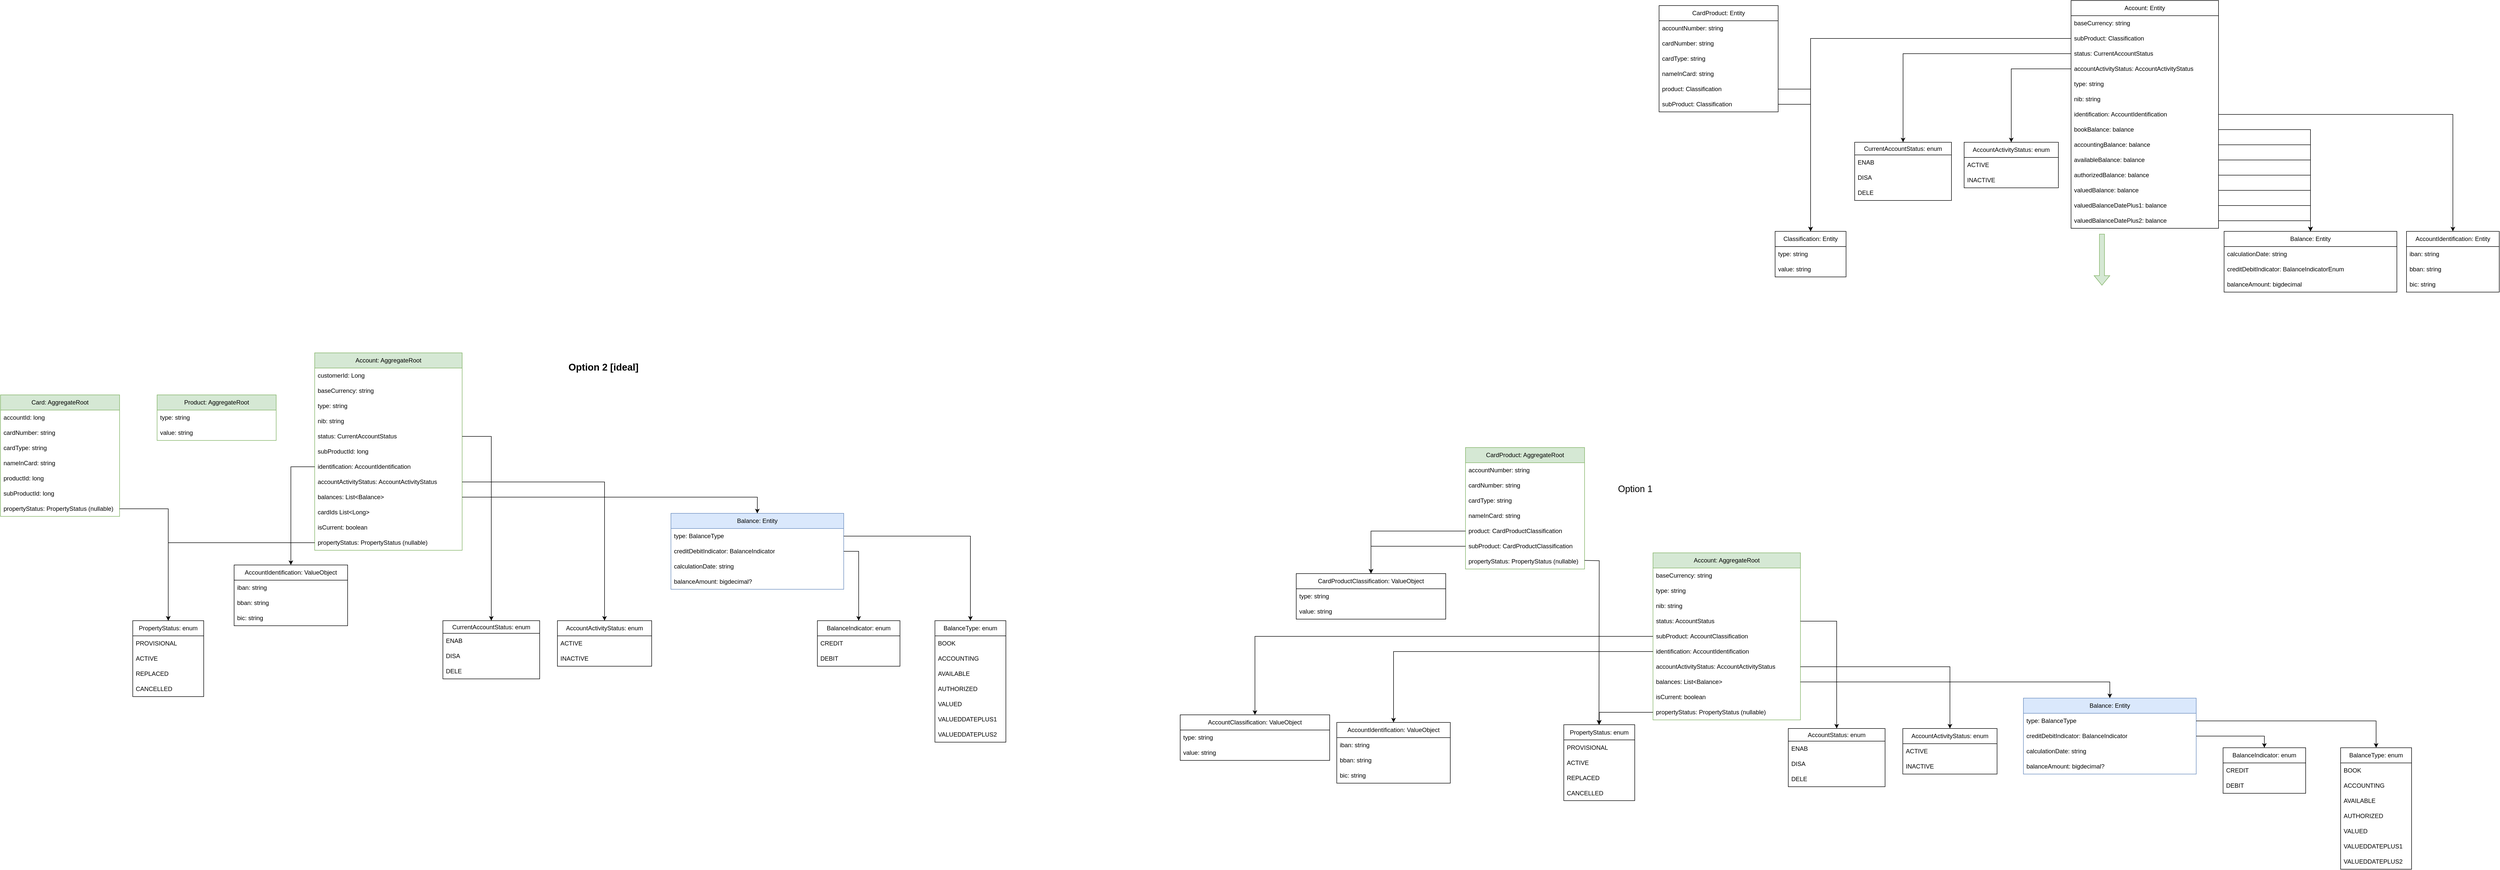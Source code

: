 <mxfile version="26.0.9">
  <diagram name="Page-1" id="qvDKCCn9182iHfG_xQ2Y">
    <mxGraphModel dx="4886" dy="636" grid="0" gridSize="10" guides="1" tooltips="1" connect="1" arrows="1" fold="1" page="1" pageScale="1" pageWidth="1169" pageHeight="827" background="#FFFFFF" math="0" shadow="0">
      <root>
        <mxCell id="0" />
        <mxCell id="1" parent="0" />
        <mxCell id="b9hZyvQg7cKvoraYlTHB-1" value="CardProduct: Entity" style="swimlane;fontStyle=0;childLayout=stackLayout;horizontal=1;startSize=30;horizontalStack=0;resizeParent=1;resizeParentMax=0;resizeLast=0;collapsible=1;marginBottom=0;whiteSpace=wrap;html=1;" parent="1" vertex="1">
          <mxGeometry x="-148" y="318" width="235" height="210" as="geometry" />
        </mxCell>
        <mxCell id="b9hZyvQg7cKvoraYlTHB-2" value="accountNumber: string" style="text;strokeColor=none;fillColor=none;align=left;verticalAlign=middle;spacingLeft=4;spacingRight=4;overflow=hidden;points=[[0,0.5],[1,0.5]];portConstraint=eastwest;rotatable=0;whiteSpace=wrap;html=1;" parent="b9hZyvQg7cKvoraYlTHB-1" vertex="1">
          <mxGeometry y="30" width="235" height="30" as="geometry" />
        </mxCell>
        <mxCell id="b9hZyvQg7cKvoraYlTHB-3" value="cardNumber: string" style="text;strokeColor=none;fillColor=none;align=left;verticalAlign=middle;spacingLeft=4;spacingRight=4;overflow=hidden;points=[[0,0.5],[1,0.5]];portConstraint=eastwest;rotatable=0;whiteSpace=wrap;html=1;" parent="b9hZyvQg7cKvoraYlTHB-1" vertex="1">
          <mxGeometry y="60" width="235" height="30" as="geometry" />
        </mxCell>
        <mxCell id="b9hZyvQg7cKvoraYlTHB-6" value="cardType: string" style="text;strokeColor=none;fillColor=none;align=left;verticalAlign=middle;spacingLeft=4;spacingRight=4;overflow=hidden;points=[[0,0.5],[1,0.5]];portConstraint=eastwest;rotatable=0;whiteSpace=wrap;html=1;" parent="b9hZyvQg7cKvoraYlTHB-1" vertex="1">
          <mxGeometry y="90" width="235" height="30" as="geometry" />
        </mxCell>
        <mxCell id="b9hZyvQg7cKvoraYlTHB-7" value="nameInCard: string" style="text;strokeColor=none;fillColor=none;align=left;verticalAlign=middle;spacingLeft=4;spacingRight=4;overflow=hidden;points=[[0,0.5],[1,0.5]];portConstraint=eastwest;rotatable=0;whiteSpace=wrap;html=1;" parent="b9hZyvQg7cKvoraYlTHB-1" vertex="1">
          <mxGeometry y="120" width="235" height="30" as="geometry" />
        </mxCell>
        <mxCell id="b9hZyvQg7cKvoraYlTHB-4" value="product: Classification" style="text;strokeColor=none;fillColor=none;align=left;verticalAlign=middle;spacingLeft=4;spacingRight=4;overflow=hidden;points=[[0,0.5],[1,0.5]];portConstraint=eastwest;rotatable=0;whiteSpace=wrap;html=1;" parent="b9hZyvQg7cKvoraYlTHB-1" vertex="1">
          <mxGeometry y="150" width="235" height="30" as="geometry" />
        </mxCell>
        <mxCell id="b9hZyvQg7cKvoraYlTHB-5" value="subProduct: Classification" style="text;strokeColor=none;fillColor=none;align=left;verticalAlign=middle;spacingLeft=4;spacingRight=4;overflow=hidden;points=[[0,0.5],[1,0.5]];portConstraint=eastwest;rotatable=0;whiteSpace=wrap;html=1;" parent="b9hZyvQg7cKvoraYlTHB-1" vertex="1">
          <mxGeometry y="180" width="235" height="30" as="geometry" />
        </mxCell>
        <mxCell id="b9hZyvQg7cKvoraYlTHB-8" value="Account: Entity" style="swimlane;fontStyle=0;childLayout=stackLayout;horizontal=1;startSize=30;horizontalStack=0;resizeParent=1;resizeParentMax=0;resizeLast=0;collapsible=1;marginBottom=0;whiteSpace=wrap;html=1;" parent="1" vertex="1">
          <mxGeometry x="665" y="308" width="291" height="450" as="geometry" />
        </mxCell>
        <mxCell id="b9hZyvQg7cKvoraYlTHB-9" value="baseCurrency: string" style="text;strokeColor=none;fillColor=none;align=left;verticalAlign=middle;spacingLeft=4;spacingRight=4;overflow=hidden;points=[[0,0.5],[1,0.5]];portConstraint=eastwest;rotatable=0;whiteSpace=wrap;html=1;" parent="b9hZyvQg7cKvoraYlTHB-8" vertex="1">
          <mxGeometry y="30" width="291" height="30" as="geometry" />
        </mxCell>
        <mxCell id="b9hZyvQg7cKvoraYlTHB-14" value="subProduct: Classification" style="text;strokeColor=none;fillColor=none;align=left;verticalAlign=middle;spacingLeft=4;spacingRight=4;overflow=hidden;points=[[0,0.5],[1,0.5]];portConstraint=eastwest;rotatable=0;whiteSpace=wrap;html=1;" parent="b9hZyvQg7cKvoraYlTHB-8" vertex="1">
          <mxGeometry y="60" width="291" height="30" as="geometry" />
        </mxCell>
        <mxCell id="b9hZyvQg7cKvoraYlTHB-11" value="status: CurrentAccountStatus" style="text;strokeColor=none;fillColor=none;align=left;verticalAlign=middle;spacingLeft=4;spacingRight=4;overflow=hidden;points=[[0,0.5],[1,0.5]];portConstraint=eastwest;rotatable=0;whiteSpace=wrap;html=1;" parent="b9hZyvQg7cKvoraYlTHB-8" vertex="1">
          <mxGeometry y="90" width="291" height="30" as="geometry" />
        </mxCell>
        <mxCell id="b9hZyvQg7cKvoraYlTHB-21" value="accountActivityStatus: AccountActivityStatus" style="text;strokeColor=none;fillColor=none;align=left;verticalAlign=middle;spacingLeft=4;spacingRight=4;overflow=hidden;points=[[0,0.5],[1,0.5]];portConstraint=eastwest;rotatable=0;whiteSpace=wrap;html=1;" parent="b9hZyvQg7cKvoraYlTHB-8" vertex="1">
          <mxGeometry y="120" width="291" height="30" as="geometry" />
        </mxCell>
        <mxCell id="b9hZyvQg7cKvoraYlTHB-12" value="type: string" style="text;strokeColor=none;fillColor=none;align=left;verticalAlign=middle;spacingLeft=4;spacingRight=4;overflow=hidden;points=[[0,0.5],[1,0.5]];portConstraint=eastwest;rotatable=0;whiteSpace=wrap;html=1;" parent="b9hZyvQg7cKvoraYlTHB-8" vertex="1">
          <mxGeometry y="150" width="291" height="30" as="geometry" />
        </mxCell>
        <mxCell id="b9hZyvQg7cKvoraYlTHB-13" value="nib: string" style="text;strokeColor=none;fillColor=none;align=left;verticalAlign=middle;spacingLeft=4;spacingRight=4;overflow=hidden;points=[[0,0.5],[1,0.5]];portConstraint=eastwest;rotatable=0;whiteSpace=wrap;html=1;" parent="b9hZyvQg7cKvoraYlTHB-8" vertex="1">
          <mxGeometry y="180" width="291" height="30" as="geometry" />
        </mxCell>
        <mxCell id="b9hZyvQg7cKvoraYlTHB-10" value="identification: AccountIdentification" style="text;strokeColor=none;fillColor=none;align=left;verticalAlign=middle;spacingLeft=4;spacingRight=4;overflow=hidden;points=[[0,0.5],[1,0.5]];portConstraint=eastwest;rotatable=0;whiteSpace=wrap;html=1;" parent="b9hZyvQg7cKvoraYlTHB-8" vertex="1">
          <mxGeometry y="210" width="291" height="30" as="geometry" />
        </mxCell>
        <mxCell id="b9hZyvQg7cKvoraYlTHB-15" value="bookBalance: balance" style="text;strokeColor=none;fillColor=none;align=left;verticalAlign=middle;spacingLeft=4;spacingRight=4;overflow=hidden;points=[[0,0.5],[1,0.5]];portConstraint=eastwest;rotatable=0;whiteSpace=wrap;html=1;" parent="b9hZyvQg7cKvoraYlTHB-8" vertex="1">
          <mxGeometry y="240" width="291" height="30" as="geometry" />
        </mxCell>
        <mxCell id="b9hZyvQg7cKvoraYlTHB-16" value="accountingBalance: balance" style="text;strokeColor=none;fillColor=none;align=left;verticalAlign=middle;spacingLeft=4;spacingRight=4;overflow=hidden;points=[[0,0.5],[1,0.5]];portConstraint=eastwest;rotatable=0;whiteSpace=wrap;html=1;" parent="b9hZyvQg7cKvoraYlTHB-8" vertex="1">
          <mxGeometry y="270" width="291" height="30" as="geometry" />
        </mxCell>
        <mxCell id="b9hZyvQg7cKvoraYlTHB-17" value="availableBalance: balance" style="text;strokeColor=none;fillColor=none;align=left;verticalAlign=middle;spacingLeft=4;spacingRight=4;overflow=hidden;points=[[0,0.5],[1,0.5]];portConstraint=eastwest;rotatable=0;whiteSpace=wrap;html=1;" parent="b9hZyvQg7cKvoraYlTHB-8" vertex="1">
          <mxGeometry y="300" width="291" height="30" as="geometry" />
        </mxCell>
        <mxCell id="b9hZyvQg7cKvoraYlTHB-18" value="authorizedBalance: balance" style="text;strokeColor=none;fillColor=none;align=left;verticalAlign=middle;spacingLeft=4;spacingRight=4;overflow=hidden;points=[[0,0.5],[1,0.5]];portConstraint=eastwest;rotatable=0;whiteSpace=wrap;html=1;" parent="b9hZyvQg7cKvoraYlTHB-8" vertex="1">
          <mxGeometry y="330" width="291" height="30" as="geometry" />
        </mxCell>
        <mxCell id="b9hZyvQg7cKvoraYlTHB-19" value="valuedBalance: balance" style="text;strokeColor=none;fillColor=none;align=left;verticalAlign=middle;spacingLeft=4;spacingRight=4;overflow=hidden;points=[[0,0.5],[1,0.5]];portConstraint=eastwest;rotatable=0;whiteSpace=wrap;html=1;" parent="b9hZyvQg7cKvoraYlTHB-8" vertex="1">
          <mxGeometry y="360" width="291" height="30" as="geometry" />
        </mxCell>
        <mxCell id="b9hZyvQg7cKvoraYlTHB-20" value="valuedBalanceDatePlus1: balance" style="text;strokeColor=none;fillColor=none;align=left;verticalAlign=middle;spacingLeft=4;spacingRight=4;overflow=hidden;points=[[0,0.5],[1,0.5]];portConstraint=eastwest;rotatable=0;whiteSpace=wrap;html=1;" parent="b9hZyvQg7cKvoraYlTHB-8" vertex="1">
          <mxGeometry y="390" width="291" height="30" as="geometry" />
        </mxCell>
        <mxCell id="b9hZyvQg7cKvoraYlTHB-22" value="valuedBalanceDatePlus2: balance" style="text;strokeColor=none;fillColor=none;align=left;verticalAlign=middle;spacingLeft=4;spacingRight=4;overflow=hidden;points=[[0,0.5],[1,0.5]];portConstraint=eastwest;rotatable=0;whiteSpace=wrap;html=1;" parent="b9hZyvQg7cKvoraYlTHB-8" vertex="1">
          <mxGeometry y="420" width="291" height="30" as="geometry" />
        </mxCell>
        <mxCell id="b9hZyvQg7cKvoraYlTHB-24" value="Classification: Entity" style="swimlane;fontStyle=0;childLayout=stackLayout;horizontal=1;startSize=30;horizontalStack=0;resizeParent=1;resizeParentMax=0;resizeLast=0;collapsible=1;marginBottom=0;whiteSpace=wrap;html=1;" parent="1" vertex="1">
          <mxGeometry x="80.997" y="763.995" width="140" height="90" as="geometry" />
        </mxCell>
        <mxCell id="b9hZyvQg7cKvoraYlTHB-25" value="type: string" style="text;strokeColor=none;fillColor=none;align=left;verticalAlign=middle;spacingLeft=4;spacingRight=4;overflow=hidden;points=[[0,0.5],[1,0.5]];portConstraint=eastwest;rotatable=0;whiteSpace=wrap;html=1;" parent="b9hZyvQg7cKvoraYlTHB-24" vertex="1">
          <mxGeometry y="30" width="140" height="30" as="geometry" />
        </mxCell>
        <mxCell id="b9hZyvQg7cKvoraYlTHB-26" value="value: string" style="text;strokeColor=none;fillColor=none;align=left;verticalAlign=middle;spacingLeft=4;spacingRight=4;overflow=hidden;points=[[0,0.5],[1,0.5]];portConstraint=eastwest;rotatable=0;whiteSpace=wrap;html=1;" parent="b9hZyvQg7cKvoraYlTHB-24" vertex="1">
          <mxGeometry y="60" width="140" height="30" as="geometry" />
        </mxCell>
        <mxCell id="b9hZyvQg7cKvoraYlTHB-23" style="edgeStyle=orthogonalEdgeStyle;rounded=0;orthogonalLoop=1;jettySize=auto;html=1;" parent="1" source="b9hZyvQg7cKvoraYlTHB-5" target="b9hZyvQg7cKvoraYlTHB-24" edge="1">
          <mxGeometry relative="1" as="geometry">
            <mxPoint x="622.947" y="536.035" as="targetPoint" />
          </mxGeometry>
        </mxCell>
        <mxCell id="b9hZyvQg7cKvoraYlTHB-28" style="edgeStyle=orthogonalEdgeStyle;rounded=0;orthogonalLoop=1;jettySize=auto;html=1;entryX=0.5;entryY=0;entryDx=0;entryDy=0;" parent="1" source="b9hZyvQg7cKvoraYlTHB-4" target="b9hZyvQg7cKvoraYlTHB-24" edge="1">
          <mxGeometry relative="1" as="geometry" />
        </mxCell>
        <mxCell id="b9hZyvQg7cKvoraYlTHB-29" style="edgeStyle=orthogonalEdgeStyle;rounded=0;orthogonalLoop=1;jettySize=auto;html=1;entryX=0.5;entryY=0;entryDx=0;entryDy=0;" parent="1" source="b9hZyvQg7cKvoraYlTHB-14" target="b9hZyvQg7cKvoraYlTHB-24" edge="1">
          <mxGeometry relative="1" as="geometry" />
        </mxCell>
        <mxCell id="b9hZyvQg7cKvoraYlTHB-31" value="Balance: Entity" style="swimlane;fontStyle=0;childLayout=stackLayout;horizontal=1;startSize=30;horizontalStack=0;resizeParent=1;resizeParentMax=0;resizeLast=0;collapsible=1;marginBottom=0;whiteSpace=wrap;html=1;" parent="1" vertex="1">
          <mxGeometry x="967" y="764" width="341" height="120" as="geometry" />
        </mxCell>
        <mxCell id="b9hZyvQg7cKvoraYlTHB-32" value="calculationDate: string" style="text;strokeColor=none;fillColor=none;align=left;verticalAlign=middle;spacingLeft=4;spacingRight=4;overflow=hidden;points=[[0,0.5],[1,0.5]];portConstraint=eastwest;rotatable=0;whiteSpace=wrap;html=1;" parent="b9hZyvQg7cKvoraYlTHB-31" vertex="1">
          <mxGeometry y="30" width="341" height="30" as="geometry" />
        </mxCell>
        <mxCell id="b9hZyvQg7cKvoraYlTHB-33" value="creditDebitIndicator: BalanceIndicatorEnum" style="text;strokeColor=none;fillColor=none;align=left;verticalAlign=middle;spacingLeft=4;spacingRight=4;overflow=hidden;points=[[0,0.5],[1,0.5]];portConstraint=eastwest;rotatable=0;whiteSpace=wrap;html=1;" parent="b9hZyvQg7cKvoraYlTHB-31" vertex="1">
          <mxGeometry y="60" width="341" height="30" as="geometry" />
        </mxCell>
        <mxCell id="b9hZyvQg7cKvoraYlTHB-34" value="balanceAmount: bigdecimal" style="text;strokeColor=none;fillColor=none;align=left;verticalAlign=middle;spacingLeft=4;spacingRight=4;overflow=hidden;points=[[0,0.5],[1,0.5]];portConstraint=eastwest;rotatable=0;whiteSpace=wrap;html=1;" parent="b9hZyvQg7cKvoraYlTHB-31" vertex="1">
          <mxGeometry y="90" width="341" height="30" as="geometry" />
        </mxCell>
        <mxCell id="b9hZyvQg7cKvoraYlTHB-30" style="edgeStyle=orthogonalEdgeStyle;rounded=0;orthogonalLoop=1;jettySize=auto;html=1;" parent="1" source="b9hZyvQg7cKvoraYlTHB-15" target="b9hZyvQg7cKvoraYlTHB-31" edge="1">
          <mxGeometry relative="1" as="geometry">
            <mxPoint x="1029" y="561.222" as="targetPoint" />
          </mxGeometry>
        </mxCell>
        <mxCell id="b9hZyvQg7cKvoraYlTHB-41" style="edgeStyle=orthogonalEdgeStyle;rounded=0;orthogonalLoop=1;jettySize=auto;html=1;entryX=0.5;entryY=0;entryDx=0;entryDy=0;" parent="1" source="b9hZyvQg7cKvoraYlTHB-16" target="b9hZyvQg7cKvoraYlTHB-31" edge="1">
          <mxGeometry relative="1" as="geometry" />
        </mxCell>
        <mxCell id="b9hZyvQg7cKvoraYlTHB-43" style="edgeStyle=orthogonalEdgeStyle;rounded=0;orthogonalLoop=1;jettySize=auto;html=1;" parent="1" source="b9hZyvQg7cKvoraYlTHB-17" target="b9hZyvQg7cKvoraYlTHB-31" edge="1">
          <mxGeometry relative="1" as="geometry" />
        </mxCell>
        <mxCell id="b9hZyvQg7cKvoraYlTHB-44" style="edgeStyle=orthogonalEdgeStyle;rounded=0;orthogonalLoop=1;jettySize=auto;html=1;entryX=0.5;entryY=0;entryDx=0;entryDy=0;" parent="1" source="b9hZyvQg7cKvoraYlTHB-18" target="b9hZyvQg7cKvoraYlTHB-31" edge="1">
          <mxGeometry relative="1" as="geometry" />
        </mxCell>
        <mxCell id="b9hZyvQg7cKvoraYlTHB-45" style="edgeStyle=orthogonalEdgeStyle;rounded=0;orthogonalLoop=1;jettySize=auto;html=1;entryX=0.5;entryY=0;entryDx=0;entryDy=0;" parent="1" source="b9hZyvQg7cKvoraYlTHB-19" target="b9hZyvQg7cKvoraYlTHB-31" edge="1">
          <mxGeometry relative="1" as="geometry" />
        </mxCell>
        <mxCell id="b9hZyvQg7cKvoraYlTHB-46" style="edgeStyle=orthogonalEdgeStyle;rounded=0;orthogonalLoop=1;jettySize=auto;html=1;entryX=0.5;entryY=0;entryDx=0;entryDy=0;" parent="1" source="b9hZyvQg7cKvoraYlTHB-20" target="b9hZyvQg7cKvoraYlTHB-31" edge="1">
          <mxGeometry relative="1" as="geometry" />
        </mxCell>
        <mxCell id="b9hZyvQg7cKvoraYlTHB-47" style="edgeStyle=orthogonalEdgeStyle;rounded=0;orthogonalLoop=1;jettySize=auto;html=1;entryX=0.5;entryY=0;entryDx=0;entryDy=0;" parent="1" source="b9hZyvQg7cKvoraYlTHB-22" target="b9hZyvQg7cKvoraYlTHB-31" edge="1">
          <mxGeometry relative="1" as="geometry" />
        </mxCell>
        <mxCell id="b9hZyvQg7cKvoraYlTHB-49" value="AccountIdentification: Entity" style="swimlane;fontStyle=0;childLayout=stackLayout;horizontal=1;startSize=30;horizontalStack=0;resizeParent=1;resizeParentMax=0;resizeLast=0;collapsible=1;marginBottom=0;whiteSpace=wrap;html=1;" parent="1" vertex="1">
          <mxGeometry x="1327" y="764" width="183" height="120" as="geometry" />
        </mxCell>
        <mxCell id="b9hZyvQg7cKvoraYlTHB-50" value="iban: string" style="text;strokeColor=none;fillColor=none;align=left;verticalAlign=middle;spacingLeft=4;spacingRight=4;overflow=hidden;points=[[0,0.5],[1,0.5]];portConstraint=eastwest;rotatable=0;whiteSpace=wrap;html=1;" parent="b9hZyvQg7cKvoraYlTHB-49" vertex="1">
          <mxGeometry y="30" width="183" height="30" as="geometry" />
        </mxCell>
        <mxCell id="b9hZyvQg7cKvoraYlTHB-51" value="bban: string" style="text;strokeColor=none;fillColor=none;align=left;verticalAlign=middle;spacingLeft=4;spacingRight=4;overflow=hidden;points=[[0,0.5],[1,0.5]];portConstraint=eastwest;rotatable=0;whiteSpace=wrap;html=1;" parent="b9hZyvQg7cKvoraYlTHB-49" vertex="1">
          <mxGeometry y="60" width="183" height="30" as="geometry" />
        </mxCell>
        <mxCell id="b9hZyvQg7cKvoraYlTHB-52" value="bic: string" style="text;strokeColor=none;fillColor=none;align=left;verticalAlign=middle;spacingLeft=4;spacingRight=4;overflow=hidden;points=[[0,0.5],[1,0.5]];portConstraint=eastwest;rotatable=0;whiteSpace=wrap;html=1;" parent="b9hZyvQg7cKvoraYlTHB-49" vertex="1">
          <mxGeometry y="90" width="183" height="30" as="geometry" />
        </mxCell>
        <mxCell id="b9hZyvQg7cKvoraYlTHB-48" style="edgeStyle=orthogonalEdgeStyle;rounded=0;orthogonalLoop=1;jettySize=auto;html=1;" parent="1" source="b9hZyvQg7cKvoraYlTHB-10" target="b9hZyvQg7cKvoraYlTHB-49" edge="1">
          <mxGeometry relative="1" as="geometry">
            <mxPoint x="1179.222" y="452.778" as="targetPoint" />
          </mxGeometry>
        </mxCell>
        <mxCell id="b9hZyvQg7cKvoraYlTHB-54" value="CurrentAccountStatus: enum" style="swimlane;fontStyle=0;childLayout=stackLayout;horizontal=1;startSize=25;horizontalStack=0;resizeParent=1;resizeParentMax=0;resizeLast=0;collapsible=1;marginBottom=0;whiteSpace=wrap;html=1;" parent="1" vertex="1">
          <mxGeometry x="238" y="588" width="191" height="115" as="geometry" />
        </mxCell>
        <mxCell id="b9hZyvQg7cKvoraYlTHB-55" value="ENAB" style="text;strokeColor=none;fillColor=none;align=left;verticalAlign=middle;spacingLeft=4;spacingRight=4;overflow=hidden;points=[[0,0.5],[1,0.5]];portConstraint=eastwest;rotatable=0;whiteSpace=wrap;html=1;" parent="b9hZyvQg7cKvoraYlTHB-54" vertex="1">
          <mxGeometry y="25" width="191" height="30" as="geometry" />
        </mxCell>
        <mxCell id="b9hZyvQg7cKvoraYlTHB-56" value="DISA" style="text;strokeColor=none;fillColor=none;align=left;verticalAlign=middle;spacingLeft=4;spacingRight=4;overflow=hidden;points=[[0,0.5],[1,0.5]];portConstraint=eastwest;rotatable=0;whiteSpace=wrap;html=1;" parent="b9hZyvQg7cKvoraYlTHB-54" vertex="1">
          <mxGeometry y="55" width="191" height="30" as="geometry" />
        </mxCell>
        <mxCell id="b9hZyvQg7cKvoraYlTHB-57" value="DELE" style="text;strokeColor=none;fillColor=none;align=left;verticalAlign=middle;spacingLeft=4;spacingRight=4;overflow=hidden;points=[[0,0.5],[1,0.5]];portConstraint=eastwest;rotatable=0;whiteSpace=wrap;html=1;" parent="b9hZyvQg7cKvoraYlTHB-54" vertex="1">
          <mxGeometry y="85" width="191" height="30" as="geometry" />
        </mxCell>
        <mxCell id="b9hZyvQg7cKvoraYlTHB-53" style="edgeStyle=orthogonalEdgeStyle;rounded=0;orthogonalLoop=1;jettySize=auto;html=1;" parent="1" source="b9hZyvQg7cKvoraYlTHB-11" target="b9hZyvQg7cKvoraYlTHB-54" edge="1">
          <mxGeometry relative="1" as="geometry">
            <mxPoint x="449.238" y="449.095" as="targetPoint" />
          </mxGeometry>
        </mxCell>
        <mxCell id="b9hZyvQg7cKvoraYlTHB-59" value="AccountActivityStatus: enum" style="swimlane;fontStyle=0;childLayout=stackLayout;horizontal=1;startSize=30;horizontalStack=0;resizeParent=1;resizeParentMax=0;resizeLast=0;collapsible=1;marginBottom=0;whiteSpace=wrap;html=1;" parent="1" vertex="1">
          <mxGeometry x="454" y="588" width="186" height="90" as="geometry" />
        </mxCell>
        <mxCell id="b9hZyvQg7cKvoraYlTHB-60" value="ACTIVE" style="text;strokeColor=none;fillColor=none;align=left;verticalAlign=middle;spacingLeft=4;spacingRight=4;overflow=hidden;points=[[0,0.5],[1,0.5]];portConstraint=eastwest;rotatable=0;whiteSpace=wrap;html=1;" parent="b9hZyvQg7cKvoraYlTHB-59" vertex="1">
          <mxGeometry y="30" width="186" height="30" as="geometry" />
        </mxCell>
        <mxCell id="b9hZyvQg7cKvoraYlTHB-61" value="INACTIVE" style="text;strokeColor=none;fillColor=none;align=left;verticalAlign=middle;spacingLeft=4;spacingRight=4;overflow=hidden;points=[[0,0.5],[1,0.5]];portConstraint=eastwest;rotatable=0;whiteSpace=wrap;html=1;" parent="b9hZyvQg7cKvoraYlTHB-59" vertex="1">
          <mxGeometry y="60" width="186" height="30" as="geometry" />
        </mxCell>
        <mxCell id="b9hZyvQg7cKvoraYlTHB-58" style="edgeStyle=orthogonalEdgeStyle;rounded=0;orthogonalLoop=1;jettySize=auto;html=1;" parent="1" source="b9hZyvQg7cKvoraYlTHB-21" target="b9hZyvQg7cKvoraYlTHB-59" edge="1">
          <mxGeometry relative="1" as="geometry">
            <mxPoint x="491.667" y="470.048" as="targetPoint" />
          </mxGeometry>
        </mxCell>
        <mxCell id="b9hZyvQg7cKvoraYlTHB-63" value="Account: AggregateRoot" style="swimlane;fontStyle=0;childLayout=stackLayout;horizontal=1;startSize=30;horizontalStack=0;resizeParent=1;resizeParentMax=0;resizeLast=0;collapsible=1;marginBottom=0;whiteSpace=wrap;html=1;fillColor=#d5e8d4;strokeColor=#82b366;" parent="1" vertex="1">
          <mxGeometry x="-160" y="1399" width="291" height="330" as="geometry" />
        </mxCell>
        <mxCell id="b9hZyvQg7cKvoraYlTHB-64" value="baseCurrency: string" style="text;strokeColor=none;fillColor=none;align=left;verticalAlign=middle;spacingLeft=4;spacingRight=4;overflow=hidden;points=[[0,0.5],[1,0.5]];portConstraint=eastwest;rotatable=0;whiteSpace=wrap;html=1;" parent="b9hZyvQg7cKvoraYlTHB-63" vertex="1">
          <mxGeometry y="30" width="291" height="30" as="geometry" />
        </mxCell>
        <mxCell id="b9hZyvQg7cKvoraYlTHB-68" value="type: string" style="text;align=left;verticalAlign=middle;spacingLeft=4;spacingRight=4;overflow=hidden;points=[[0,0.5],[1,0.5]];portConstraint=eastwest;rotatable=0;whiteSpace=wrap;html=1;" parent="b9hZyvQg7cKvoraYlTHB-63" vertex="1">
          <mxGeometry y="60" width="291" height="30" as="geometry" />
        </mxCell>
        <mxCell id="b9hZyvQg7cKvoraYlTHB-69" value="nib: string" style="text;strokeColor=none;fillColor=none;align=left;verticalAlign=middle;spacingLeft=4;spacingRight=4;overflow=hidden;points=[[0,0.5],[1,0.5]];portConstraint=eastwest;rotatable=0;whiteSpace=wrap;html=1;" parent="b9hZyvQg7cKvoraYlTHB-63" vertex="1">
          <mxGeometry y="90" width="291" height="30" as="geometry" />
        </mxCell>
        <mxCell id="b9hZyvQg7cKvoraYlTHB-66" value="status: AccountStatus" style="text;strokeColor=none;fillColor=none;align=left;verticalAlign=middle;spacingLeft=4;spacingRight=4;overflow=hidden;points=[[0,0.5],[1,0.5]];portConstraint=eastwest;rotatable=0;whiteSpace=wrap;html=1;" parent="b9hZyvQg7cKvoraYlTHB-63" vertex="1">
          <mxGeometry y="120" width="291" height="30" as="geometry" />
        </mxCell>
        <mxCell id="b9hZyvQg7cKvoraYlTHB-65" value="subProduct:&amp;nbsp;&lt;span style=&quot;text-align: center;&quot;&gt;AccountClassification&lt;/span&gt;" style="text;strokeColor=none;fillColor=none;align=left;verticalAlign=middle;spacingLeft=4;spacingRight=4;overflow=hidden;points=[[0,0.5],[1,0.5]];portConstraint=eastwest;rotatable=0;whiteSpace=wrap;html=1;" parent="b9hZyvQg7cKvoraYlTHB-63" vertex="1">
          <mxGeometry y="150" width="291" height="30" as="geometry" />
        </mxCell>
        <mxCell id="b9hZyvQg7cKvoraYlTHB-70" value="identification: AccountIdentification" style="text;strokeColor=none;fillColor=none;align=left;verticalAlign=middle;spacingLeft=4;spacingRight=4;overflow=hidden;points=[[0,0.5],[1,0.5]];portConstraint=eastwest;rotatable=0;whiteSpace=wrap;html=1;" parent="b9hZyvQg7cKvoraYlTHB-63" vertex="1">
          <mxGeometry y="180" width="291" height="30" as="geometry" />
        </mxCell>
        <mxCell id="b9hZyvQg7cKvoraYlTHB-67" value="accountActivityStatus: AccountActivityStatus" style="text;strokeColor=none;fillColor=none;align=left;verticalAlign=middle;spacingLeft=4;spacingRight=4;overflow=hidden;points=[[0,0.5],[1,0.5]];portConstraint=eastwest;rotatable=0;whiteSpace=wrap;html=1;" parent="b9hZyvQg7cKvoraYlTHB-63" vertex="1">
          <mxGeometry y="210" width="291" height="30" as="geometry" />
        </mxCell>
        <mxCell id="b9hZyvQg7cKvoraYlTHB-77" value="balances: List&amp;lt;Balance&amp;gt;" style="text;strokeColor=none;fillColor=none;align=left;verticalAlign=middle;spacingLeft=4;spacingRight=4;overflow=hidden;points=[[0,0.5],[1,0.5]];portConstraint=eastwest;rotatable=0;whiteSpace=wrap;html=1;" parent="b9hZyvQg7cKvoraYlTHB-63" vertex="1">
          <mxGeometry y="240" width="291" height="30" as="geometry" />
        </mxCell>
        <mxCell id="KCXy7ynhLXZqPcPwJAb3-113" value="isCurrent: boolean" style="text;strokeColor=none;fillColor=none;align=left;verticalAlign=middle;spacingLeft=4;spacingRight=4;overflow=hidden;points=[[0,0.5],[1,0.5]];portConstraint=eastwest;rotatable=0;whiteSpace=wrap;html=1;" parent="b9hZyvQg7cKvoraYlTHB-63" vertex="1">
          <mxGeometry y="270" width="291" height="30" as="geometry" />
        </mxCell>
        <mxCell id="KCXy7ynhLXZqPcPwJAb3-114" value="propertyStatus: PropertyStatus (nullable)" style="text;strokeColor=none;fillColor=none;align=left;verticalAlign=middle;spacingLeft=4;spacingRight=4;overflow=hidden;points=[[0,0.5],[1,0.5]];portConstraint=eastwest;rotatable=0;whiteSpace=wrap;html=1;" parent="b9hZyvQg7cKvoraYlTHB-63" vertex="1">
          <mxGeometry y="300" width="291" height="30" as="geometry" />
        </mxCell>
        <mxCell id="b9hZyvQg7cKvoraYlTHB-79" value="Balance: Entity" style="swimlane;fontStyle=0;childLayout=stackLayout;horizontal=1;startSize=30;horizontalStack=0;resizeParent=1;resizeParentMax=0;resizeLast=0;collapsible=1;marginBottom=0;whiteSpace=wrap;html=1;fillColor=#dae8fc;strokeColor=#6c8ebf;" parent="1" vertex="1">
          <mxGeometry x="571" y="1686" width="341" height="150" as="geometry" />
        </mxCell>
        <mxCell id="b9hZyvQg7cKvoraYlTHB-84" value="type: BalanceType" style="text;strokeColor=none;fillColor=none;align=left;verticalAlign=middle;spacingLeft=4;spacingRight=4;overflow=hidden;points=[[0,0.5],[1,0.5]];portConstraint=eastwest;rotatable=0;whiteSpace=wrap;html=1;" parent="b9hZyvQg7cKvoraYlTHB-79" vertex="1">
          <mxGeometry y="30" width="341" height="30" as="geometry" />
        </mxCell>
        <mxCell id="b9hZyvQg7cKvoraYlTHB-81" value="creditDebitIndicator: BalanceIndicator" style="text;strokeColor=none;fillColor=none;align=left;verticalAlign=middle;spacingLeft=4;spacingRight=4;overflow=hidden;points=[[0,0.5],[1,0.5]];portConstraint=eastwest;rotatable=0;whiteSpace=wrap;html=1;" parent="b9hZyvQg7cKvoraYlTHB-79" vertex="1">
          <mxGeometry y="60" width="341" height="30" as="geometry" />
        </mxCell>
        <mxCell id="b9hZyvQg7cKvoraYlTHB-80" value="calculationDate: string" style="text;strokeColor=none;fillColor=none;align=left;verticalAlign=middle;spacingLeft=4;spacingRight=4;overflow=hidden;points=[[0,0.5],[1,0.5]];portConstraint=eastwest;rotatable=0;whiteSpace=wrap;html=1;" parent="b9hZyvQg7cKvoraYlTHB-79" vertex="1">
          <mxGeometry y="90" width="341" height="30" as="geometry" />
        </mxCell>
        <mxCell id="b9hZyvQg7cKvoraYlTHB-82" value="balanceAmount: bigdecimal?" style="text;strokeColor=none;fillColor=none;align=left;verticalAlign=middle;spacingLeft=4;spacingRight=4;overflow=hidden;points=[[0,0.5],[1,0.5]];portConstraint=eastwest;rotatable=0;whiteSpace=wrap;html=1;" parent="b9hZyvQg7cKvoraYlTHB-79" vertex="1">
          <mxGeometry y="120" width="341" height="30" as="geometry" />
        </mxCell>
        <mxCell id="b9hZyvQg7cKvoraYlTHB-85" style="edgeStyle=orthogonalEdgeStyle;rounded=0;orthogonalLoop=1;jettySize=auto;html=1;entryX=0.5;entryY=0;entryDx=0;entryDy=0;" parent="1" source="b9hZyvQg7cKvoraYlTHB-77" target="b9hZyvQg7cKvoraYlTHB-79" edge="1">
          <mxGeometry relative="1" as="geometry" />
        </mxCell>
        <mxCell id="b9hZyvQg7cKvoraYlTHB-87" value="BalanceType: enum" style="swimlane;fontStyle=0;childLayout=stackLayout;horizontal=1;startSize=30;horizontalStack=0;resizeParent=1;resizeParentMax=0;resizeLast=0;collapsible=1;marginBottom=0;whiteSpace=wrap;html=1;" parent="1" vertex="1">
          <mxGeometry x="1197" y="1784" width="140" height="240" as="geometry" />
        </mxCell>
        <mxCell id="b9hZyvQg7cKvoraYlTHB-88" value="BOOK" style="text;strokeColor=none;fillColor=none;align=left;verticalAlign=middle;spacingLeft=4;spacingRight=4;overflow=hidden;points=[[0,0.5],[1,0.5]];portConstraint=eastwest;rotatable=0;whiteSpace=wrap;html=1;" parent="b9hZyvQg7cKvoraYlTHB-87" vertex="1">
          <mxGeometry y="30" width="140" height="30" as="geometry" />
        </mxCell>
        <mxCell id="b9hZyvQg7cKvoraYlTHB-89" value="ACCOUNTING" style="text;strokeColor=none;fillColor=none;align=left;verticalAlign=middle;spacingLeft=4;spacingRight=4;overflow=hidden;points=[[0,0.5],[1,0.5]];portConstraint=eastwest;rotatable=0;whiteSpace=wrap;html=1;" parent="b9hZyvQg7cKvoraYlTHB-87" vertex="1">
          <mxGeometry y="60" width="140" height="30" as="geometry" />
        </mxCell>
        <mxCell id="b9hZyvQg7cKvoraYlTHB-90" value="AVAILABLE" style="text;strokeColor=none;fillColor=none;align=left;verticalAlign=middle;spacingLeft=4;spacingRight=4;overflow=hidden;points=[[0,0.5],[1,0.5]];portConstraint=eastwest;rotatable=0;whiteSpace=wrap;html=1;" parent="b9hZyvQg7cKvoraYlTHB-87" vertex="1">
          <mxGeometry y="90" width="140" height="30" as="geometry" />
        </mxCell>
        <mxCell id="b9hZyvQg7cKvoraYlTHB-91" value="AUTHORIZED" style="text;strokeColor=none;fillColor=none;align=left;verticalAlign=middle;spacingLeft=4;spacingRight=4;overflow=hidden;points=[[0,0.5],[1,0.5]];portConstraint=eastwest;rotatable=0;whiteSpace=wrap;html=1;" parent="b9hZyvQg7cKvoraYlTHB-87" vertex="1">
          <mxGeometry y="120" width="140" height="30" as="geometry" />
        </mxCell>
        <mxCell id="b9hZyvQg7cKvoraYlTHB-92" value="VALUED" style="text;strokeColor=none;fillColor=none;align=left;verticalAlign=middle;spacingLeft=4;spacingRight=4;overflow=hidden;points=[[0,0.5],[1,0.5]];portConstraint=eastwest;rotatable=0;whiteSpace=wrap;html=1;" parent="b9hZyvQg7cKvoraYlTHB-87" vertex="1">
          <mxGeometry y="150" width="140" height="30" as="geometry" />
        </mxCell>
        <mxCell id="b9hZyvQg7cKvoraYlTHB-93" value="VALUEDDATEPLUS1" style="text;strokeColor=none;fillColor=none;align=left;verticalAlign=middle;spacingLeft=4;spacingRight=4;overflow=hidden;points=[[0,0.5],[1,0.5]];portConstraint=eastwest;rotatable=0;whiteSpace=wrap;html=1;" parent="b9hZyvQg7cKvoraYlTHB-87" vertex="1">
          <mxGeometry y="180" width="140" height="30" as="geometry" />
        </mxCell>
        <mxCell id="b9hZyvQg7cKvoraYlTHB-94" value="VALUEDDATEPLUS2" style="text;strokeColor=none;fillColor=none;align=left;verticalAlign=middle;spacingLeft=4;spacingRight=4;overflow=hidden;points=[[0,0.5],[1,0.5]];portConstraint=eastwest;rotatable=0;whiteSpace=wrap;html=1;" parent="b9hZyvQg7cKvoraYlTHB-87" vertex="1">
          <mxGeometry y="210" width="140" height="30" as="geometry" />
        </mxCell>
        <mxCell id="b9hZyvQg7cKvoraYlTHB-86" style="edgeStyle=orthogonalEdgeStyle;rounded=0;orthogonalLoop=1;jettySize=auto;html=1;" parent="1" source="b9hZyvQg7cKvoraYlTHB-84" target="b9hZyvQg7cKvoraYlTHB-87" edge="1">
          <mxGeometry relative="1" as="geometry">
            <mxPoint x="1070" y="1719" as="targetPoint" />
          </mxGeometry>
        </mxCell>
        <mxCell id="b9hZyvQg7cKvoraYlTHB-95" value="" style="shape=flexArrow;endArrow=classic;html=1;rounded=0;fillColor=#d5e8d4;strokeColor=#82b366;" parent="1" edge="1">
          <mxGeometry width="50" height="50" relative="1" as="geometry">
            <mxPoint x="726" y="769" as="sourcePoint" />
            <mxPoint x="726" y="871" as="targetPoint" />
          </mxGeometry>
        </mxCell>
        <mxCell id="b9hZyvQg7cKvoraYlTHB-98" value="BalanceIndicator: enum" style="swimlane;fontStyle=0;childLayout=stackLayout;horizontal=1;startSize=30;horizontalStack=0;resizeParent=1;resizeParentMax=0;resizeLast=0;collapsible=1;marginBottom=0;whiteSpace=wrap;html=1;" parent="1" vertex="1">
          <mxGeometry x="965" y="1784" width="163" height="90" as="geometry" />
        </mxCell>
        <mxCell id="b9hZyvQg7cKvoraYlTHB-99" value="CREDIT" style="text;strokeColor=none;fillColor=none;align=left;verticalAlign=middle;spacingLeft=4;spacingRight=4;overflow=hidden;points=[[0,0.5],[1,0.5]];portConstraint=eastwest;rotatable=0;whiteSpace=wrap;html=1;" parent="b9hZyvQg7cKvoraYlTHB-98" vertex="1">
          <mxGeometry y="30" width="163" height="30" as="geometry" />
        </mxCell>
        <mxCell id="b9hZyvQg7cKvoraYlTHB-100" value="DEBIT" style="text;strokeColor=none;fillColor=none;align=left;verticalAlign=middle;spacingLeft=4;spacingRight=4;overflow=hidden;points=[[0,0.5],[1,0.5]];portConstraint=eastwest;rotatable=0;whiteSpace=wrap;html=1;" parent="b9hZyvQg7cKvoraYlTHB-98" vertex="1">
          <mxGeometry y="60" width="163" height="30" as="geometry" />
        </mxCell>
        <mxCell id="b9hZyvQg7cKvoraYlTHB-97" style="edgeStyle=orthogonalEdgeStyle;rounded=0;orthogonalLoop=1;jettySize=auto;html=1;" parent="1" source="b9hZyvQg7cKvoraYlTHB-81" target="b9hZyvQg7cKvoraYlTHB-98" edge="1">
          <mxGeometry relative="1" as="geometry">
            <mxPoint x="1166.737" y="1818.105" as="targetPoint" />
          </mxGeometry>
        </mxCell>
        <mxCell id="b9hZyvQg7cKvoraYlTHB-102" value="AccountActivityStatus: enum" style="swimlane;fontStyle=0;childLayout=stackLayout;horizontal=1;startSize=30;horizontalStack=0;resizeParent=1;resizeParentMax=0;resizeLast=0;collapsible=1;marginBottom=0;whiteSpace=wrap;html=1;" parent="1" vertex="1">
          <mxGeometry x="333" y="1746" width="186" height="90" as="geometry" />
        </mxCell>
        <mxCell id="b9hZyvQg7cKvoraYlTHB-103" value="ACTIVE" style="text;strokeColor=none;fillColor=none;align=left;verticalAlign=middle;spacingLeft=4;spacingRight=4;overflow=hidden;points=[[0,0.5],[1,0.5]];portConstraint=eastwest;rotatable=0;whiteSpace=wrap;html=1;" parent="b9hZyvQg7cKvoraYlTHB-102" vertex="1">
          <mxGeometry y="30" width="186" height="30" as="geometry" />
        </mxCell>
        <mxCell id="b9hZyvQg7cKvoraYlTHB-104" value="INACTIVE" style="text;strokeColor=none;fillColor=none;align=left;verticalAlign=middle;spacingLeft=4;spacingRight=4;overflow=hidden;points=[[0,0.5],[1,0.5]];portConstraint=eastwest;rotatable=0;whiteSpace=wrap;html=1;" parent="b9hZyvQg7cKvoraYlTHB-102" vertex="1">
          <mxGeometry y="60" width="186" height="30" as="geometry" />
        </mxCell>
        <mxCell id="b9hZyvQg7cKvoraYlTHB-105" style="edgeStyle=orthogonalEdgeStyle;rounded=0;orthogonalLoop=1;jettySize=auto;html=1;entryX=0.5;entryY=0;entryDx=0;entryDy=0;" parent="1" source="b9hZyvQg7cKvoraYlTHB-67" target="b9hZyvQg7cKvoraYlTHB-102" edge="1">
          <mxGeometry relative="1" as="geometry" />
        </mxCell>
        <mxCell id="b9hZyvQg7cKvoraYlTHB-106" value="AccountIdentification: ValueObject" style="swimlane;fontStyle=0;childLayout=stackLayout;horizontal=1;startSize=30;horizontalStack=0;resizeParent=1;resizeParentMax=0;resizeLast=0;collapsible=1;marginBottom=0;whiteSpace=wrap;html=1;" parent="1" vertex="1">
          <mxGeometry x="-784" y="1734" width="224" height="120" as="geometry" />
        </mxCell>
        <mxCell id="b9hZyvQg7cKvoraYlTHB-107" value="iban: string" style="text;strokeColor=none;fillColor=none;align=left;verticalAlign=middle;spacingLeft=4;spacingRight=4;overflow=hidden;points=[[0,0.5],[1,0.5]];portConstraint=eastwest;rotatable=0;whiteSpace=wrap;html=1;" parent="b9hZyvQg7cKvoraYlTHB-106" vertex="1">
          <mxGeometry y="30" width="224" height="30" as="geometry" />
        </mxCell>
        <mxCell id="b9hZyvQg7cKvoraYlTHB-108" value="bban: string" style="text;strokeColor=none;fillColor=none;align=left;verticalAlign=middle;spacingLeft=4;spacingRight=4;overflow=hidden;points=[[0,0.5],[1,0.5]];portConstraint=eastwest;rotatable=0;whiteSpace=wrap;html=1;" parent="b9hZyvQg7cKvoraYlTHB-106" vertex="1">
          <mxGeometry y="60" width="224" height="30" as="geometry" />
        </mxCell>
        <mxCell id="b9hZyvQg7cKvoraYlTHB-109" value="bic: string" style="text;strokeColor=none;fillColor=none;align=left;verticalAlign=middle;spacingLeft=4;spacingRight=4;overflow=hidden;points=[[0,0.5],[1,0.5]];portConstraint=eastwest;rotatable=0;whiteSpace=wrap;html=1;" parent="b9hZyvQg7cKvoraYlTHB-106" vertex="1">
          <mxGeometry y="90" width="224" height="30" as="geometry" />
        </mxCell>
        <mxCell id="b9hZyvQg7cKvoraYlTHB-110" style="edgeStyle=orthogonalEdgeStyle;rounded=0;orthogonalLoop=1;jettySize=auto;html=1;" parent="1" source="b9hZyvQg7cKvoraYlTHB-70" target="b9hZyvQg7cKvoraYlTHB-106" edge="1">
          <mxGeometry relative="1" as="geometry" />
        </mxCell>
        <mxCell id="b9hZyvQg7cKvoraYlTHB-111" value="AccountStatus: enum" style="swimlane;fontStyle=0;childLayout=stackLayout;horizontal=1;startSize=25;horizontalStack=0;resizeParent=1;resizeParentMax=0;resizeLast=0;collapsible=1;marginBottom=0;whiteSpace=wrap;html=1;" parent="1" vertex="1">
          <mxGeometry x="107" y="1746" width="191" height="115" as="geometry" />
        </mxCell>
        <mxCell id="b9hZyvQg7cKvoraYlTHB-112" value="ENAB" style="text;strokeColor=none;fillColor=none;align=left;verticalAlign=middle;spacingLeft=4;spacingRight=4;overflow=hidden;points=[[0,0.5],[1,0.5]];portConstraint=eastwest;rotatable=0;whiteSpace=wrap;html=1;" parent="b9hZyvQg7cKvoraYlTHB-111" vertex="1">
          <mxGeometry y="25" width="191" height="30" as="geometry" />
        </mxCell>
        <mxCell id="b9hZyvQg7cKvoraYlTHB-113" value="DISA" style="text;strokeColor=none;fillColor=none;align=left;verticalAlign=middle;spacingLeft=4;spacingRight=4;overflow=hidden;points=[[0,0.5],[1,0.5]];portConstraint=eastwest;rotatable=0;whiteSpace=wrap;html=1;" parent="b9hZyvQg7cKvoraYlTHB-111" vertex="1">
          <mxGeometry y="55" width="191" height="30" as="geometry" />
        </mxCell>
        <mxCell id="b9hZyvQg7cKvoraYlTHB-114" value="DELE" style="text;strokeColor=none;fillColor=none;align=left;verticalAlign=middle;spacingLeft=4;spacingRight=4;overflow=hidden;points=[[0,0.5],[1,0.5]];portConstraint=eastwest;rotatable=0;whiteSpace=wrap;html=1;" parent="b9hZyvQg7cKvoraYlTHB-111" vertex="1">
          <mxGeometry y="85" width="191" height="30" as="geometry" />
        </mxCell>
        <mxCell id="b9hZyvQg7cKvoraYlTHB-115" style="edgeStyle=orthogonalEdgeStyle;rounded=0;orthogonalLoop=1;jettySize=auto;html=1;" parent="1" source="b9hZyvQg7cKvoraYlTHB-66" target="b9hZyvQg7cKvoraYlTHB-111" edge="1">
          <mxGeometry relative="1" as="geometry" />
        </mxCell>
        <mxCell id="b9hZyvQg7cKvoraYlTHB-119" value="CardProduct: AggregateRoot" style="swimlane;fontStyle=0;childLayout=stackLayout;horizontal=1;startSize=30;horizontalStack=0;resizeParent=1;resizeParentMax=0;resizeLast=0;collapsible=1;marginBottom=0;whiteSpace=wrap;html=1;fillColor=#d5e8d4;strokeColor=#82b366;" parent="1" vertex="1">
          <mxGeometry x="-530" y="1191" width="235" height="240" as="geometry" />
        </mxCell>
        <mxCell id="b9hZyvQg7cKvoraYlTHB-120" value="accountNumber: string" style="text;strokeColor=none;fillColor=none;align=left;verticalAlign=middle;spacingLeft=4;spacingRight=4;overflow=hidden;points=[[0,0.5],[1,0.5]];portConstraint=eastwest;rotatable=0;whiteSpace=wrap;html=1;" parent="b9hZyvQg7cKvoraYlTHB-119" vertex="1">
          <mxGeometry y="30" width="235" height="30" as="geometry" />
        </mxCell>
        <mxCell id="b9hZyvQg7cKvoraYlTHB-121" value="cardNumber: string" style="text;strokeColor=none;fillColor=none;align=left;verticalAlign=middle;spacingLeft=4;spacingRight=4;overflow=hidden;points=[[0,0.5],[1,0.5]];portConstraint=eastwest;rotatable=0;whiteSpace=wrap;html=1;" parent="b9hZyvQg7cKvoraYlTHB-119" vertex="1">
          <mxGeometry y="60" width="235" height="30" as="geometry" />
        </mxCell>
        <mxCell id="b9hZyvQg7cKvoraYlTHB-122" value="cardType: string" style="text;strokeColor=none;fillColor=none;align=left;verticalAlign=middle;spacingLeft=4;spacingRight=4;overflow=hidden;points=[[0,0.5],[1,0.5]];portConstraint=eastwest;rotatable=0;whiteSpace=wrap;html=1;" parent="b9hZyvQg7cKvoraYlTHB-119" vertex="1">
          <mxGeometry y="90" width="235" height="30" as="geometry" />
        </mxCell>
        <mxCell id="b9hZyvQg7cKvoraYlTHB-123" value="nameInCard: string" style="text;strokeColor=none;fillColor=none;align=left;verticalAlign=middle;spacingLeft=4;spacingRight=4;overflow=hidden;points=[[0,0.5],[1,0.5]];portConstraint=eastwest;rotatable=0;whiteSpace=wrap;html=1;" parent="b9hZyvQg7cKvoraYlTHB-119" vertex="1">
          <mxGeometry y="120" width="235" height="30" as="geometry" />
        </mxCell>
        <mxCell id="b9hZyvQg7cKvoraYlTHB-124" value="product:&amp;nbsp;&lt;span style=&quot;text-align: center;&quot;&gt;CardProductClassification&lt;/span&gt;" style="text;strokeColor=none;fillColor=none;align=left;verticalAlign=middle;spacingLeft=4;spacingRight=4;overflow=hidden;points=[[0,0.5],[1,0.5]];portConstraint=eastwest;rotatable=0;whiteSpace=wrap;html=1;" parent="b9hZyvQg7cKvoraYlTHB-119" vertex="1">
          <mxGeometry y="150" width="235" height="30" as="geometry" />
        </mxCell>
        <mxCell id="b9hZyvQg7cKvoraYlTHB-125" value="subProduct:&amp;nbsp;&lt;span style=&quot;text-align: center;&quot;&gt;CardProductClassification&lt;/span&gt;" style="text;strokeColor=none;fillColor=none;align=left;verticalAlign=middle;spacingLeft=4;spacingRight=4;overflow=hidden;points=[[0,0.5],[1,0.5]];portConstraint=eastwest;rotatable=0;whiteSpace=wrap;html=1;" parent="b9hZyvQg7cKvoraYlTHB-119" vertex="1">
          <mxGeometry y="180" width="235" height="30" as="geometry" />
        </mxCell>
        <mxCell id="KCXy7ynhLXZqPcPwJAb3-116" value="propertyStatus: PropertyStatus (nullable)" style="text;strokeColor=none;fillColor=none;align=left;verticalAlign=middle;spacingLeft=4;spacingRight=4;overflow=hidden;points=[[0,0.5],[1,0.5]];portConstraint=eastwest;rotatable=0;whiteSpace=wrap;html=1;" parent="b9hZyvQg7cKvoraYlTHB-119" vertex="1">
          <mxGeometry y="210" width="235" height="30" as="geometry" />
        </mxCell>
        <mxCell id="KCXy7ynhLXZqPcPwJAb3-16" value="PropertyStatus: enum" style="swimlane;fontStyle=0;childLayout=stackLayout;horizontal=1;startSize=30;horizontalStack=0;resizeParent=1;resizeParentMax=0;resizeLast=0;collapsible=1;marginBottom=0;whiteSpace=wrap;html=1;" parent="1" vertex="1">
          <mxGeometry x="-335.997" y="1738.5" width="140" height="150" as="geometry" />
        </mxCell>
        <mxCell id="KCXy7ynhLXZqPcPwJAb3-17" value="PROVISIONAL" style="text;strokeColor=none;fillColor=none;align=left;verticalAlign=middle;spacingLeft=4;spacingRight=4;overflow=hidden;points=[[0,0.5],[1,0.5]];portConstraint=eastwest;rotatable=0;whiteSpace=wrap;html=1;" parent="KCXy7ynhLXZqPcPwJAb3-16" vertex="1">
          <mxGeometry y="30" width="140" height="30" as="geometry" />
        </mxCell>
        <mxCell id="KCXy7ynhLXZqPcPwJAb3-18" value="ACTIVE" style="text;strokeColor=none;fillColor=none;align=left;verticalAlign=middle;spacingLeft=4;spacingRight=4;overflow=hidden;points=[[0,0.5],[1,0.5]];portConstraint=eastwest;rotatable=0;whiteSpace=wrap;html=1;" parent="KCXy7ynhLXZqPcPwJAb3-16" vertex="1">
          <mxGeometry y="60" width="140" height="30" as="geometry" />
        </mxCell>
        <mxCell id="KCXy7ynhLXZqPcPwJAb3-19" value="REPLACED" style="text;strokeColor=none;fillColor=none;align=left;verticalAlign=middle;spacingLeft=4;spacingRight=4;overflow=hidden;points=[[0,0.5],[1,0.5]];portConstraint=eastwest;rotatable=0;whiteSpace=wrap;html=1;" parent="KCXy7ynhLXZqPcPwJAb3-16" vertex="1">
          <mxGeometry y="90" width="140" height="30" as="geometry" />
        </mxCell>
        <mxCell id="KCXy7ynhLXZqPcPwJAb3-20" value="CANCELLED" style="text;strokeColor=none;fillColor=none;align=left;verticalAlign=middle;spacingLeft=4;spacingRight=4;overflow=hidden;points=[[0,0.5],[1,0.5]];portConstraint=eastwest;rotatable=0;whiteSpace=wrap;html=1;" parent="KCXy7ynhLXZqPcPwJAb3-16" vertex="1">
          <mxGeometry y="120" width="140" height="30" as="geometry" />
        </mxCell>
        <mxCell id="KCXy7ynhLXZqPcPwJAb3-22" value="CardProductClassification: ValueObject" style="swimlane;fontStyle=0;childLayout=stackLayout;horizontal=1;startSize=30;horizontalStack=0;resizeParent=1;resizeParentMax=0;resizeLast=0;collapsible=1;marginBottom=0;whiteSpace=wrap;html=1;" parent="1" vertex="1">
          <mxGeometry x="-864" y="1440" width="295" height="90" as="geometry" />
        </mxCell>
        <mxCell id="KCXy7ynhLXZqPcPwJAb3-23" value="type: string" style="text;strokeColor=none;fillColor=none;align=left;verticalAlign=middle;spacingLeft=4;spacingRight=4;overflow=hidden;points=[[0,0.5],[1,0.5]];portConstraint=eastwest;rotatable=0;whiteSpace=wrap;html=1;" parent="KCXy7ynhLXZqPcPwJAb3-22" vertex="1">
          <mxGeometry y="30" width="295" height="30" as="geometry" />
        </mxCell>
        <mxCell id="KCXy7ynhLXZqPcPwJAb3-24" value="value: string" style="text;strokeColor=none;fillColor=none;align=left;verticalAlign=middle;spacingLeft=4;spacingRight=4;overflow=hidden;points=[[0,0.5],[1,0.5]];portConstraint=eastwest;rotatable=0;whiteSpace=wrap;html=1;" parent="KCXy7ynhLXZqPcPwJAb3-22" vertex="1">
          <mxGeometry y="60" width="295" height="30" as="geometry" />
        </mxCell>
        <mxCell id="KCXy7ynhLXZqPcPwJAb3-26" style="edgeStyle=orthogonalEdgeStyle;rounded=0;orthogonalLoop=1;jettySize=auto;html=1;" parent="1" source="b9hZyvQg7cKvoraYlTHB-124" target="KCXy7ynhLXZqPcPwJAb3-22" edge="1">
          <mxGeometry relative="1" as="geometry" />
        </mxCell>
        <mxCell id="KCXy7ynhLXZqPcPwJAb3-27" style="edgeStyle=orthogonalEdgeStyle;rounded=0;orthogonalLoop=1;jettySize=auto;html=1;entryX=0.5;entryY=0;entryDx=0;entryDy=0;" parent="1" source="b9hZyvQg7cKvoraYlTHB-125" target="KCXy7ynhLXZqPcPwJAb3-22" edge="1">
          <mxGeometry relative="1" as="geometry" />
        </mxCell>
        <mxCell id="KCXy7ynhLXZqPcPwJAb3-28" value="AccountClassification: ValueObject" style="swimlane;fontStyle=0;childLayout=stackLayout;horizontal=1;startSize=30;horizontalStack=0;resizeParent=1;resizeParentMax=0;resizeLast=0;collapsible=1;marginBottom=0;whiteSpace=wrap;html=1;" parent="1" vertex="1">
          <mxGeometry x="-1093" y="1719" width="295" height="90" as="geometry" />
        </mxCell>
        <mxCell id="KCXy7ynhLXZqPcPwJAb3-29" value="type: string" style="text;strokeColor=none;fillColor=none;align=left;verticalAlign=middle;spacingLeft=4;spacingRight=4;overflow=hidden;points=[[0,0.5],[1,0.5]];portConstraint=eastwest;rotatable=0;whiteSpace=wrap;html=1;" parent="KCXy7ynhLXZqPcPwJAb3-28" vertex="1">
          <mxGeometry y="30" width="295" height="30" as="geometry" />
        </mxCell>
        <mxCell id="KCXy7ynhLXZqPcPwJAb3-30" value="value: string" style="text;strokeColor=none;fillColor=none;align=left;verticalAlign=middle;spacingLeft=4;spacingRight=4;overflow=hidden;points=[[0,0.5],[1,0.5]];portConstraint=eastwest;rotatable=0;whiteSpace=wrap;html=1;" parent="KCXy7ynhLXZqPcPwJAb3-28" vertex="1">
          <mxGeometry y="60" width="295" height="30" as="geometry" />
        </mxCell>
        <mxCell id="KCXy7ynhLXZqPcPwJAb3-31" style="edgeStyle=orthogonalEdgeStyle;rounded=0;orthogonalLoop=1;jettySize=auto;html=1;entryX=0.5;entryY=0;entryDx=0;entryDy=0;" parent="1" source="b9hZyvQg7cKvoraYlTHB-65" target="KCXy7ynhLXZqPcPwJAb3-28" edge="1">
          <mxGeometry relative="1" as="geometry" />
        </mxCell>
        <mxCell id="KCXy7ynhLXZqPcPwJAb3-32" value="Account: AggregateRoot" style="swimlane;fontStyle=0;childLayout=stackLayout;horizontal=1;startSize=30;horizontalStack=0;resizeParent=1;resizeParentMax=0;resizeLast=0;collapsible=1;marginBottom=0;whiteSpace=wrap;html=1;fillColor=#d5e8d4;strokeColor=#82b366;" parent="1" vertex="1">
          <mxGeometry x="-2801" y="1004" width="291" height="390" as="geometry" />
        </mxCell>
        <mxCell id="R1nBLwFut7jnUKJqG29O-1" value="customerId: Long" style="text;strokeColor=none;fillColor=none;align=left;verticalAlign=middle;spacingLeft=4;spacingRight=4;overflow=hidden;points=[[0,0.5],[1,0.5]];portConstraint=eastwest;rotatable=0;whiteSpace=wrap;html=1;" vertex="1" parent="KCXy7ynhLXZqPcPwJAb3-32">
          <mxGeometry y="30" width="291" height="30" as="geometry" />
        </mxCell>
        <mxCell id="KCXy7ynhLXZqPcPwJAb3-33" value="baseCurrency: string" style="text;strokeColor=none;fillColor=none;align=left;verticalAlign=middle;spacingLeft=4;spacingRight=4;overflow=hidden;points=[[0,0.5],[1,0.5]];portConstraint=eastwest;rotatable=0;whiteSpace=wrap;html=1;" parent="KCXy7ynhLXZqPcPwJAb3-32" vertex="1">
          <mxGeometry y="60" width="291" height="30" as="geometry" />
        </mxCell>
        <mxCell id="KCXy7ynhLXZqPcPwJAb3-34" value="type: string" style="text;align=left;verticalAlign=middle;spacingLeft=4;spacingRight=4;overflow=hidden;points=[[0,0.5],[1,0.5]];portConstraint=eastwest;rotatable=0;whiteSpace=wrap;html=1;" parent="KCXy7ynhLXZqPcPwJAb3-32" vertex="1">
          <mxGeometry y="90" width="291" height="30" as="geometry" />
        </mxCell>
        <mxCell id="KCXy7ynhLXZqPcPwJAb3-35" value="nib: string" style="text;strokeColor=none;fillColor=none;align=left;verticalAlign=middle;spacingLeft=4;spacingRight=4;overflow=hidden;points=[[0,0.5],[1,0.5]];portConstraint=eastwest;rotatable=0;whiteSpace=wrap;html=1;" parent="KCXy7ynhLXZqPcPwJAb3-32" vertex="1">
          <mxGeometry y="120" width="291" height="30" as="geometry" />
        </mxCell>
        <mxCell id="KCXy7ynhLXZqPcPwJAb3-36" value="status: CurrentAccountStatus" style="text;strokeColor=none;fillColor=none;align=left;verticalAlign=middle;spacingLeft=4;spacingRight=4;overflow=hidden;points=[[0,0.5],[1,0.5]];portConstraint=eastwest;rotatable=0;whiteSpace=wrap;html=1;" parent="KCXy7ynhLXZqPcPwJAb3-32" vertex="1">
          <mxGeometry y="150" width="291" height="30" as="geometry" />
        </mxCell>
        <mxCell id="KCXy7ynhLXZqPcPwJAb3-37" value="subProductId: long" style="text;strokeColor=none;fillColor=none;align=left;verticalAlign=middle;spacingLeft=4;spacingRight=4;overflow=hidden;points=[[0,0.5],[1,0.5]];portConstraint=eastwest;rotatable=0;whiteSpace=wrap;html=1;" parent="KCXy7ynhLXZqPcPwJAb3-32" vertex="1">
          <mxGeometry y="180" width="291" height="30" as="geometry" />
        </mxCell>
        <mxCell id="KCXy7ynhLXZqPcPwJAb3-38" value="identification: AccountIdentification" style="text;strokeColor=none;fillColor=none;align=left;verticalAlign=middle;spacingLeft=4;spacingRight=4;overflow=hidden;points=[[0,0.5],[1,0.5]];portConstraint=eastwest;rotatable=0;whiteSpace=wrap;html=1;" parent="KCXy7ynhLXZqPcPwJAb3-32" vertex="1">
          <mxGeometry y="210" width="291" height="30" as="geometry" />
        </mxCell>
        <mxCell id="KCXy7ynhLXZqPcPwJAb3-39" value="accountActivityStatus: AccountActivityStatus" style="text;strokeColor=none;fillColor=none;align=left;verticalAlign=middle;spacingLeft=4;spacingRight=4;overflow=hidden;points=[[0,0.5],[1,0.5]];portConstraint=eastwest;rotatable=0;whiteSpace=wrap;html=1;" parent="KCXy7ynhLXZqPcPwJAb3-32" vertex="1">
          <mxGeometry y="240" width="291" height="30" as="geometry" />
        </mxCell>
        <mxCell id="KCXy7ynhLXZqPcPwJAb3-40" value="balances: List&amp;lt;Balance&amp;gt;" style="text;strokeColor=none;fillColor=none;align=left;verticalAlign=middle;spacingLeft=4;spacingRight=4;overflow=hidden;points=[[0,0.5],[1,0.5]];portConstraint=eastwest;rotatable=0;whiteSpace=wrap;html=1;" parent="KCXy7ynhLXZqPcPwJAb3-32" vertex="1">
          <mxGeometry y="270" width="291" height="30" as="geometry" />
        </mxCell>
        <mxCell id="Wghk916mRD5JqNZhMrDY-1" value="cardIds List&amp;lt;Long&amp;gt;" style="text;strokeColor=none;fillColor=none;align=left;verticalAlign=middle;spacingLeft=4;spacingRight=4;overflow=hidden;points=[[0,0.5],[1,0.5]];portConstraint=eastwest;rotatable=0;whiteSpace=wrap;html=1;" parent="KCXy7ynhLXZqPcPwJAb3-32" vertex="1">
          <mxGeometry y="300" width="291" height="30" as="geometry" />
        </mxCell>
        <mxCell id="KCXy7ynhLXZqPcPwJAb3-128" value="isCurrent: boolean" style="text;strokeColor=none;fillColor=none;align=left;verticalAlign=middle;spacingLeft=4;spacingRight=4;overflow=hidden;points=[[0,0.5],[1,0.5]];portConstraint=eastwest;rotatable=0;whiteSpace=wrap;html=1;" parent="KCXy7ynhLXZqPcPwJAb3-32" vertex="1">
          <mxGeometry y="330" width="291" height="30" as="geometry" />
        </mxCell>
        <mxCell id="KCXy7ynhLXZqPcPwJAb3-119" value="propertyStatus: PropertyStatus (nullable)" style="text;strokeColor=none;fillColor=none;align=left;verticalAlign=middle;spacingLeft=4;spacingRight=4;overflow=hidden;points=[[0,0.5],[1,0.5]];portConstraint=eastwest;rotatable=0;whiteSpace=wrap;html=1;" parent="KCXy7ynhLXZqPcPwJAb3-32" vertex="1">
          <mxGeometry y="360" width="291" height="30" as="geometry" />
        </mxCell>
        <mxCell id="KCXy7ynhLXZqPcPwJAb3-41" value="Balance: Entity" style="swimlane;fontStyle=0;childLayout=stackLayout;horizontal=1;startSize=30;horizontalStack=0;resizeParent=1;resizeParentMax=0;resizeLast=0;collapsible=1;marginBottom=0;whiteSpace=wrap;html=1;fillColor=#dae8fc;strokeColor=#6c8ebf;" parent="1" vertex="1">
          <mxGeometry x="-2098" y="1321" width="341" height="150" as="geometry" />
        </mxCell>
        <mxCell id="KCXy7ynhLXZqPcPwJAb3-42" value="type: BalanceType" style="text;strokeColor=none;fillColor=none;align=left;verticalAlign=middle;spacingLeft=4;spacingRight=4;overflow=hidden;points=[[0,0.5],[1,0.5]];portConstraint=eastwest;rotatable=0;whiteSpace=wrap;html=1;" parent="KCXy7ynhLXZqPcPwJAb3-41" vertex="1">
          <mxGeometry y="30" width="341" height="30" as="geometry" />
        </mxCell>
        <mxCell id="KCXy7ynhLXZqPcPwJAb3-43" value="creditDebitIndicator: BalanceIndicator" style="text;strokeColor=none;fillColor=none;align=left;verticalAlign=middle;spacingLeft=4;spacingRight=4;overflow=hidden;points=[[0,0.5],[1,0.5]];portConstraint=eastwest;rotatable=0;whiteSpace=wrap;html=1;" parent="KCXy7ynhLXZqPcPwJAb3-41" vertex="1">
          <mxGeometry y="60" width="341" height="30" as="geometry" />
        </mxCell>
        <mxCell id="KCXy7ynhLXZqPcPwJAb3-44" value="calculationDate: string" style="text;strokeColor=none;fillColor=none;align=left;verticalAlign=middle;spacingLeft=4;spacingRight=4;overflow=hidden;points=[[0,0.5],[1,0.5]];portConstraint=eastwest;rotatable=0;whiteSpace=wrap;html=1;" parent="KCXy7ynhLXZqPcPwJAb3-41" vertex="1">
          <mxGeometry y="90" width="341" height="30" as="geometry" />
        </mxCell>
        <mxCell id="KCXy7ynhLXZqPcPwJAb3-45" value="balanceAmount: bigdecimal?" style="text;strokeColor=none;fillColor=none;align=left;verticalAlign=middle;spacingLeft=4;spacingRight=4;overflow=hidden;points=[[0,0.5],[1,0.5]];portConstraint=eastwest;rotatable=0;whiteSpace=wrap;html=1;" parent="KCXy7ynhLXZqPcPwJAb3-41" vertex="1">
          <mxGeometry y="120" width="341" height="30" as="geometry" />
        </mxCell>
        <mxCell id="KCXy7ynhLXZqPcPwJAb3-46" style="edgeStyle=orthogonalEdgeStyle;rounded=0;orthogonalLoop=1;jettySize=auto;html=1;entryX=0.5;entryY=0;entryDx=0;entryDy=0;" parent="1" source="KCXy7ynhLXZqPcPwJAb3-40" target="KCXy7ynhLXZqPcPwJAb3-41" edge="1">
          <mxGeometry relative="1" as="geometry" />
        </mxCell>
        <mxCell id="KCXy7ynhLXZqPcPwJAb3-47" value="BalanceType: enum" style="swimlane;fontStyle=0;childLayout=stackLayout;horizontal=1;startSize=30;horizontalStack=0;resizeParent=1;resizeParentMax=0;resizeLast=0;collapsible=1;marginBottom=0;whiteSpace=wrap;html=1;" parent="1" vertex="1">
          <mxGeometry x="-1577" y="1533" width="140" height="240" as="geometry" />
        </mxCell>
        <mxCell id="KCXy7ynhLXZqPcPwJAb3-48" value="BOOK" style="text;strokeColor=none;fillColor=none;align=left;verticalAlign=middle;spacingLeft=4;spacingRight=4;overflow=hidden;points=[[0,0.5],[1,0.5]];portConstraint=eastwest;rotatable=0;whiteSpace=wrap;html=1;" parent="KCXy7ynhLXZqPcPwJAb3-47" vertex="1">
          <mxGeometry y="30" width="140" height="30" as="geometry" />
        </mxCell>
        <mxCell id="KCXy7ynhLXZqPcPwJAb3-49" value="ACCOUNTING" style="text;strokeColor=none;fillColor=none;align=left;verticalAlign=middle;spacingLeft=4;spacingRight=4;overflow=hidden;points=[[0,0.5],[1,0.5]];portConstraint=eastwest;rotatable=0;whiteSpace=wrap;html=1;" parent="KCXy7ynhLXZqPcPwJAb3-47" vertex="1">
          <mxGeometry y="60" width="140" height="30" as="geometry" />
        </mxCell>
        <mxCell id="KCXy7ynhLXZqPcPwJAb3-50" value="AVAILABLE" style="text;strokeColor=none;fillColor=none;align=left;verticalAlign=middle;spacingLeft=4;spacingRight=4;overflow=hidden;points=[[0,0.5],[1,0.5]];portConstraint=eastwest;rotatable=0;whiteSpace=wrap;html=1;" parent="KCXy7ynhLXZqPcPwJAb3-47" vertex="1">
          <mxGeometry y="90" width="140" height="30" as="geometry" />
        </mxCell>
        <mxCell id="KCXy7ynhLXZqPcPwJAb3-51" value="AUTHORIZED" style="text;strokeColor=none;fillColor=none;align=left;verticalAlign=middle;spacingLeft=4;spacingRight=4;overflow=hidden;points=[[0,0.5],[1,0.5]];portConstraint=eastwest;rotatable=0;whiteSpace=wrap;html=1;" parent="KCXy7ynhLXZqPcPwJAb3-47" vertex="1">
          <mxGeometry y="120" width="140" height="30" as="geometry" />
        </mxCell>
        <mxCell id="KCXy7ynhLXZqPcPwJAb3-52" value="VALUED" style="text;strokeColor=none;fillColor=none;align=left;verticalAlign=middle;spacingLeft=4;spacingRight=4;overflow=hidden;points=[[0,0.5],[1,0.5]];portConstraint=eastwest;rotatable=0;whiteSpace=wrap;html=1;" parent="KCXy7ynhLXZqPcPwJAb3-47" vertex="1">
          <mxGeometry y="150" width="140" height="30" as="geometry" />
        </mxCell>
        <mxCell id="KCXy7ynhLXZqPcPwJAb3-53" value="VALUEDDATEPLUS1" style="text;strokeColor=none;fillColor=none;align=left;verticalAlign=middle;spacingLeft=4;spacingRight=4;overflow=hidden;points=[[0,0.5],[1,0.5]];portConstraint=eastwest;rotatable=0;whiteSpace=wrap;html=1;" parent="KCXy7ynhLXZqPcPwJAb3-47" vertex="1">
          <mxGeometry y="180" width="140" height="30" as="geometry" />
        </mxCell>
        <mxCell id="KCXy7ynhLXZqPcPwJAb3-54" value="VALUEDDATEPLUS2" style="text;strokeColor=none;fillColor=none;align=left;verticalAlign=middle;spacingLeft=4;spacingRight=4;overflow=hidden;points=[[0,0.5],[1,0.5]];portConstraint=eastwest;rotatable=0;whiteSpace=wrap;html=1;" parent="KCXy7ynhLXZqPcPwJAb3-47" vertex="1">
          <mxGeometry y="210" width="140" height="30" as="geometry" />
        </mxCell>
        <mxCell id="KCXy7ynhLXZqPcPwJAb3-55" style="edgeStyle=orthogonalEdgeStyle;rounded=0;orthogonalLoop=1;jettySize=auto;html=1;" parent="1" source="KCXy7ynhLXZqPcPwJAb3-42" target="KCXy7ynhLXZqPcPwJAb3-47" edge="1">
          <mxGeometry relative="1" as="geometry">
            <mxPoint x="-1585" y="1506" as="targetPoint" />
          </mxGeometry>
        </mxCell>
        <mxCell id="KCXy7ynhLXZqPcPwJAb3-56" value="BalanceIndicator: enum" style="swimlane;fontStyle=0;childLayout=stackLayout;horizontal=1;startSize=30;horizontalStack=0;resizeParent=1;resizeParentMax=0;resizeLast=0;collapsible=1;marginBottom=0;whiteSpace=wrap;html=1;" parent="1" vertex="1">
          <mxGeometry x="-1809" y="1533" width="163" height="90" as="geometry" />
        </mxCell>
        <mxCell id="KCXy7ynhLXZqPcPwJAb3-57" value="CREDIT" style="text;strokeColor=none;fillColor=none;align=left;verticalAlign=middle;spacingLeft=4;spacingRight=4;overflow=hidden;points=[[0,0.5],[1,0.5]];portConstraint=eastwest;rotatable=0;whiteSpace=wrap;html=1;" parent="KCXy7ynhLXZqPcPwJAb3-56" vertex="1">
          <mxGeometry y="30" width="163" height="30" as="geometry" />
        </mxCell>
        <mxCell id="KCXy7ynhLXZqPcPwJAb3-58" value="DEBIT" style="text;strokeColor=none;fillColor=none;align=left;verticalAlign=middle;spacingLeft=4;spacingRight=4;overflow=hidden;points=[[0,0.5],[1,0.5]];portConstraint=eastwest;rotatable=0;whiteSpace=wrap;html=1;" parent="KCXy7ynhLXZqPcPwJAb3-56" vertex="1">
          <mxGeometry y="60" width="163" height="30" as="geometry" />
        </mxCell>
        <mxCell id="KCXy7ynhLXZqPcPwJAb3-59" style="edgeStyle=orthogonalEdgeStyle;rounded=0;orthogonalLoop=1;jettySize=auto;html=1;" parent="1" source="KCXy7ynhLXZqPcPwJAb3-43" target="KCXy7ynhLXZqPcPwJAb3-56" edge="1">
          <mxGeometry relative="1" as="geometry">
            <mxPoint x="-1488.263" y="1605.105" as="targetPoint" />
          </mxGeometry>
        </mxCell>
        <mxCell id="KCXy7ynhLXZqPcPwJAb3-60" value="AccountActivityStatus: enum" style="swimlane;fontStyle=0;childLayout=stackLayout;horizontal=1;startSize=30;horizontalStack=0;resizeParent=1;resizeParentMax=0;resizeLast=0;collapsible=1;marginBottom=0;whiteSpace=wrap;html=1;" parent="1" vertex="1">
          <mxGeometry x="-2322" y="1533" width="186" height="90" as="geometry" />
        </mxCell>
        <mxCell id="KCXy7ynhLXZqPcPwJAb3-61" value="ACTIVE" style="text;strokeColor=none;fillColor=none;align=left;verticalAlign=middle;spacingLeft=4;spacingRight=4;overflow=hidden;points=[[0,0.5],[1,0.5]];portConstraint=eastwest;rotatable=0;whiteSpace=wrap;html=1;" parent="KCXy7ynhLXZqPcPwJAb3-60" vertex="1">
          <mxGeometry y="30" width="186" height="30" as="geometry" />
        </mxCell>
        <mxCell id="KCXy7ynhLXZqPcPwJAb3-62" value="INACTIVE" style="text;strokeColor=none;fillColor=none;align=left;verticalAlign=middle;spacingLeft=4;spacingRight=4;overflow=hidden;points=[[0,0.5],[1,0.5]];portConstraint=eastwest;rotatable=0;whiteSpace=wrap;html=1;" parent="KCXy7ynhLXZqPcPwJAb3-60" vertex="1">
          <mxGeometry y="60" width="186" height="30" as="geometry" />
        </mxCell>
        <mxCell id="KCXy7ynhLXZqPcPwJAb3-63" style="edgeStyle=orthogonalEdgeStyle;rounded=0;orthogonalLoop=1;jettySize=auto;html=1;entryX=0.5;entryY=0;entryDx=0;entryDy=0;" parent="1" source="KCXy7ynhLXZqPcPwJAb3-39" target="KCXy7ynhLXZqPcPwJAb3-60" edge="1">
          <mxGeometry relative="1" as="geometry" />
        </mxCell>
        <mxCell id="KCXy7ynhLXZqPcPwJAb3-64" value="AccountIdentification: ValueObject" style="swimlane;fontStyle=0;childLayout=stackLayout;horizontal=1;startSize=30;horizontalStack=0;resizeParent=1;resizeParentMax=0;resizeLast=0;collapsible=1;marginBottom=0;whiteSpace=wrap;html=1;" parent="1" vertex="1">
          <mxGeometry x="-2960" y="1423" width="224" height="120" as="geometry" />
        </mxCell>
        <mxCell id="KCXy7ynhLXZqPcPwJAb3-65" value="iban: string" style="text;strokeColor=none;fillColor=none;align=left;verticalAlign=middle;spacingLeft=4;spacingRight=4;overflow=hidden;points=[[0,0.5],[1,0.5]];portConstraint=eastwest;rotatable=0;whiteSpace=wrap;html=1;" parent="KCXy7ynhLXZqPcPwJAb3-64" vertex="1">
          <mxGeometry y="30" width="224" height="30" as="geometry" />
        </mxCell>
        <mxCell id="KCXy7ynhLXZqPcPwJAb3-66" value="bban: string" style="text;strokeColor=none;fillColor=none;align=left;verticalAlign=middle;spacingLeft=4;spacingRight=4;overflow=hidden;points=[[0,0.5],[1,0.5]];portConstraint=eastwest;rotatable=0;whiteSpace=wrap;html=1;" parent="KCXy7ynhLXZqPcPwJAb3-64" vertex="1">
          <mxGeometry y="60" width="224" height="30" as="geometry" />
        </mxCell>
        <mxCell id="KCXy7ynhLXZqPcPwJAb3-67" value="bic: string" style="text;strokeColor=none;fillColor=none;align=left;verticalAlign=middle;spacingLeft=4;spacingRight=4;overflow=hidden;points=[[0,0.5],[1,0.5]];portConstraint=eastwest;rotatable=0;whiteSpace=wrap;html=1;" parent="KCXy7ynhLXZqPcPwJAb3-64" vertex="1">
          <mxGeometry y="90" width="224" height="30" as="geometry" />
        </mxCell>
        <mxCell id="KCXy7ynhLXZqPcPwJAb3-68" style="edgeStyle=orthogonalEdgeStyle;rounded=0;orthogonalLoop=1;jettySize=auto;html=1;" parent="1" source="KCXy7ynhLXZqPcPwJAb3-38" target="KCXy7ynhLXZqPcPwJAb3-64" edge="1">
          <mxGeometry relative="1" as="geometry" />
        </mxCell>
        <mxCell id="KCXy7ynhLXZqPcPwJAb3-69" value="CurrentAccountStatus: enum" style="swimlane;fontStyle=0;childLayout=stackLayout;horizontal=1;startSize=25;horizontalStack=0;resizeParent=1;resizeParentMax=0;resizeLast=0;collapsible=1;marginBottom=0;whiteSpace=wrap;html=1;" parent="1" vertex="1">
          <mxGeometry x="-2548" y="1533" width="191" height="115" as="geometry" />
        </mxCell>
        <mxCell id="KCXy7ynhLXZqPcPwJAb3-70" value="ENAB" style="text;strokeColor=none;fillColor=none;align=left;verticalAlign=middle;spacingLeft=4;spacingRight=4;overflow=hidden;points=[[0,0.5],[1,0.5]];portConstraint=eastwest;rotatable=0;whiteSpace=wrap;html=1;" parent="KCXy7ynhLXZqPcPwJAb3-69" vertex="1">
          <mxGeometry y="25" width="191" height="30" as="geometry" />
        </mxCell>
        <mxCell id="KCXy7ynhLXZqPcPwJAb3-71" value="DISA" style="text;strokeColor=none;fillColor=none;align=left;verticalAlign=middle;spacingLeft=4;spacingRight=4;overflow=hidden;points=[[0,0.5],[1,0.5]];portConstraint=eastwest;rotatable=0;whiteSpace=wrap;html=1;" parent="KCXy7ynhLXZqPcPwJAb3-69" vertex="1">
          <mxGeometry y="55" width="191" height="30" as="geometry" />
        </mxCell>
        <mxCell id="KCXy7ynhLXZqPcPwJAb3-72" value="DELE" style="text;strokeColor=none;fillColor=none;align=left;verticalAlign=middle;spacingLeft=4;spacingRight=4;overflow=hidden;points=[[0,0.5],[1,0.5]];portConstraint=eastwest;rotatable=0;whiteSpace=wrap;html=1;" parent="KCXy7ynhLXZqPcPwJAb3-69" vertex="1">
          <mxGeometry y="85" width="191" height="30" as="geometry" />
        </mxCell>
        <mxCell id="KCXy7ynhLXZqPcPwJAb3-73" style="edgeStyle=orthogonalEdgeStyle;rounded=0;orthogonalLoop=1;jettySize=auto;html=1;" parent="1" source="KCXy7ynhLXZqPcPwJAb3-36" target="KCXy7ynhLXZqPcPwJAb3-69" edge="1">
          <mxGeometry relative="1" as="geometry" />
        </mxCell>
        <mxCell id="KCXy7ynhLXZqPcPwJAb3-74" value="Product: AggregateRoot" style="swimlane;fontStyle=0;childLayout=stackLayout;horizontal=1;startSize=30;horizontalStack=0;resizeParent=1;resizeParentMax=0;resizeLast=0;collapsible=1;marginBottom=0;whiteSpace=wrap;html=1;fillColor=#d5e8d4;strokeColor=#82b366;" parent="1" vertex="1">
          <mxGeometry x="-3112" y="1087" width="235" height="90" as="geometry" />
        </mxCell>
        <mxCell id="KCXy7ynhLXZqPcPwJAb3-92" value="type: string" style="text;strokeColor=none;fillColor=none;align=left;verticalAlign=middle;spacingLeft=4;spacingRight=4;overflow=hidden;points=[[0,0.5],[1,0.5]];portConstraint=eastwest;rotatable=0;whiteSpace=wrap;html=1;" parent="KCXy7ynhLXZqPcPwJAb3-74" vertex="1">
          <mxGeometry y="30" width="235" height="30" as="geometry" />
        </mxCell>
        <mxCell id="KCXy7ynhLXZqPcPwJAb3-93" value="value: string" style="text;strokeColor=none;fillColor=none;align=left;verticalAlign=middle;spacingLeft=4;spacingRight=4;overflow=hidden;points=[[0,0.5],[1,0.5]];portConstraint=eastwest;rotatable=0;whiteSpace=wrap;html=1;" parent="KCXy7ynhLXZqPcPwJAb3-74" vertex="1">
          <mxGeometry y="60" width="235" height="30" as="geometry" />
        </mxCell>
        <mxCell id="KCXy7ynhLXZqPcPwJAb3-100" value="Card: AggregateRoot" style="swimlane;fontStyle=0;childLayout=stackLayout;horizontal=1;startSize=30;horizontalStack=0;resizeParent=1;resizeParentMax=0;resizeLast=0;collapsible=1;marginBottom=0;whiteSpace=wrap;html=1;fillColor=#d5e8d4;strokeColor=#82b366;" parent="1" vertex="1">
          <mxGeometry x="-3421" y="1087" width="235" height="240" as="geometry" />
        </mxCell>
        <mxCell id="R1nBLwFut7jnUKJqG29O-2" value="accountId: long" style="text;strokeColor=none;fillColor=none;align=left;verticalAlign=middle;spacingLeft=4;spacingRight=4;overflow=hidden;points=[[0,0.5],[1,0.5]];portConstraint=eastwest;rotatable=0;whiteSpace=wrap;html=1;" vertex="1" parent="KCXy7ynhLXZqPcPwJAb3-100">
          <mxGeometry y="30" width="235" height="30" as="geometry" />
        </mxCell>
        <mxCell id="KCXy7ynhLXZqPcPwJAb3-102" value="cardNumber: string" style="text;strokeColor=none;fillColor=none;align=left;verticalAlign=middle;spacingLeft=4;spacingRight=4;overflow=hidden;points=[[0,0.5],[1,0.5]];portConstraint=eastwest;rotatable=0;whiteSpace=wrap;html=1;" parent="KCXy7ynhLXZqPcPwJAb3-100" vertex="1">
          <mxGeometry y="60" width="235" height="30" as="geometry" />
        </mxCell>
        <mxCell id="KCXy7ynhLXZqPcPwJAb3-103" value="cardType: string" style="text;strokeColor=none;fillColor=none;align=left;verticalAlign=middle;spacingLeft=4;spacingRight=4;overflow=hidden;points=[[0,0.5],[1,0.5]];portConstraint=eastwest;rotatable=0;whiteSpace=wrap;html=1;" parent="KCXy7ynhLXZqPcPwJAb3-100" vertex="1">
          <mxGeometry y="90" width="235" height="30" as="geometry" />
        </mxCell>
        <mxCell id="KCXy7ynhLXZqPcPwJAb3-104" value="nameInCard: string" style="text;strokeColor=none;fillColor=none;align=left;verticalAlign=middle;spacingLeft=4;spacingRight=4;overflow=hidden;points=[[0,0.5],[1,0.5]];portConstraint=eastwest;rotatable=0;whiteSpace=wrap;html=1;" parent="KCXy7ynhLXZqPcPwJAb3-100" vertex="1">
          <mxGeometry y="120" width="235" height="30" as="geometry" />
        </mxCell>
        <mxCell id="KCXy7ynhLXZqPcPwJAb3-106" value="productId: long" style="text;strokeColor=none;fillColor=none;align=left;verticalAlign=middle;spacingLeft=4;spacingRight=4;overflow=hidden;points=[[0,0.5],[1,0.5]];portConstraint=eastwest;rotatable=0;whiteSpace=wrap;html=1;" parent="KCXy7ynhLXZqPcPwJAb3-100" vertex="1">
          <mxGeometry y="150" width="235" height="30" as="geometry" />
        </mxCell>
        <mxCell id="KCXy7ynhLXZqPcPwJAb3-107" value="subProductId: long" style="text;strokeColor=none;fillColor=none;align=left;verticalAlign=middle;spacingLeft=4;spacingRight=4;overflow=hidden;points=[[0,0.5],[1,0.5]];portConstraint=eastwest;rotatable=0;whiteSpace=wrap;html=1;" parent="KCXy7ynhLXZqPcPwJAb3-100" vertex="1">
          <mxGeometry y="180" width="235" height="30" as="geometry" />
        </mxCell>
        <mxCell id="KCXy7ynhLXZqPcPwJAb3-126" value="propertyStatus: PropertyStatus (nullable)" style="text;strokeColor=none;fillColor=none;align=left;verticalAlign=middle;spacingLeft=4;spacingRight=4;overflow=hidden;points=[[0,0.5],[1,0.5]];portConstraint=eastwest;rotatable=0;whiteSpace=wrap;html=1;" parent="KCXy7ynhLXZqPcPwJAb3-100" vertex="1">
          <mxGeometry y="210" width="235" height="30" as="geometry" />
        </mxCell>
        <mxCell id="KCXy7ynhLXZqPcPwJAb3-111" value="&lt;font&gt;Option 2 [ideal]&lt;/font&gt;" style="text;html=1;align=center;verticalAlign=middle;whiteSpace=wrap;rounded=0;fontSize=19;fontStyle=1" parent="1" vertex="1">
          <mxGeometry x="-2338" y="1004" width="214" height="58" as="geometry" />
        </mxCell>
        <mxCell id="KCXy7ynhLXZqPcPwJAb3-112" value="&lt;font style=&quot;font-size: 18px;&quot;&gt;Option 1&lt;/font&gt;" style="text;html=1;align=center;verticalAlign=middle;whiteSpace=wrap;rounded=0;" parent="1" vertex="1">
          <mxGeometry x="-264" y="1255" width="138" height="36" as="geometry" />
        </mxCell>
        <mxCell id="KCXy7ynhLXZqPcPwJAb3-115" style="edgeStyle=orthogonalEdgeStyle;rounded=0;orthogonalLoop=1;jettySize=auto;html=1;" parent="1" source="KCXy7ynhLXZqPcPwJAb3-114" target="KCXy7ynhLXZqPcPwJAb3-16" edge="1">
          <mxGeometry relative="1" as="geometry" />
        </mxCell>
        <mxCell id="KCXy7ynhLXZqPcPwJAb3-117" style="edgeStyle=orthogonalEdgeStyle;rounded=0;orthogonalLoop=1;jettySize=auto;html=1;entryX=0.56;entryY=0.017;entryDx=0;entryDy=0;entryPerimeter=0;" parent="1" edge="1">
          <mxGeometry relative="1" as="geometry">
            <mxPoint x="-295" y="1414" as="sourcePoint" />
            <mxPoint x="-266.597" y="1738.5" as="targetPoint" />
          </mxGeometry>
        </mxCell>
        <mxCell id="KCXy7ynhLXZqPcPwJAb3-120" value="PropertyStatus: enum" style="swimlane;fontStyle=0;childLayout=stackLayout;horizontal=1;startSize=30;horizontalStack=0;resizeParent=1;resizeParentMax=0;resizeLast=0;collapsible=1;marginBottom=0;whiteSpace=wrap;html=1;" parent="1" vertex="1">
          <mxGeometry x="-3159.997" y="1533" width="140" height="150" as="geometry" />
        </mxCell>
        <mxCell id="KCXy7ynhLXZqPcPwJAb3-121" value="PROVISIONAL" style="text;strokeColor=none;fillColor=none;align=left;verticalAlign=middle;spacingLeft=4;spacingRight=4;overflow=hidden;points=[[0,0.5],[1,0.5]];portConstraint=eastwest;rotatable=0;whiteSpace=wrap;html=1;" parent="KCXy7ynhLXZqPcPwJAb3-120" vertex="1">
          <mxGeometry y="30" width="140" height="30" as="geometry" />
        </mxCell>
        <mxCell id="KCXy7ynhLXZqPcPwJAb3-122" value="ACTIVE" style="text;strokeColor=none;fillColor=none;align=left;verticalAlign=middle;spacingLeft=4;spacingRight=4;overflow=hidden;points=[[0,0.5],[1,0.5]];portConstraint=eastwest;rotatable=0;whiteSpace=wrap;html=1;" parent="KCXy7ynhLXZqPcPwJAb3-120" vertex="1">
          <mxGeometry y="60" width="140" height="30" as="geometry" />
        </mxCell>
        <mxCell id="KCXy7ynhLXZqPcPwJAb3-123" value="REPLACED" style="text;strokeColor=none;fillColor=none;align=left;verticalAlign=middle;spacingLeft=4;spacingRight=4;overflow=hidden;points=[[0,0.5],[1,0.5]];portConstraint=eastwest;rotatable=0;whiteSpace=wrap;html=1;" parent="KCXy7ynhLXZqPcPwJAb3-120" vertex="1">
          <mxGeometry y="90" width="140" height="30" as="geometry" />
        </mxCell>
        <mxCell id="KCXy7ynhLXZqPcPwJAb3-124" value="CANCELLED" style="text;strokeColor=none;fillColor=none;align=left;verticalAlign=middle;spacingLeft=4;spacingRight=4;overflow=hidden;points=[[0,0.5],[1,0.5]];portConstraint=eastwest;rotatable=0;whiteSpace=wrap;html=1;" parent="KCXy7ynhLXZqPcPwJAb3-120" vertex="1">
          <mxGeometry y="120" width="140" height="30" as="geometry" />
        </mxCell>
        <mxCell id="KCXy7ynhLXZqPcPwJAb3-125" style="edgeStyle=orthogonalEdgeStyle;rounded=0;orthogonalLoop=1;jettySize=auto;html=1;entryX=0.5;entryY=0;entryDx=0;entryDy=0;" parent="1" source="KCXy7ynhLXZqPcPwJAb3-119" target="KCXy7ynhLXZqPcPwJAb3-120" edge="1">
          <mxGeometry relative="1" as="geometry" />
        </mxCell>
        <mxCell id="KCXy7ynhLXZqPcPwJAb3-127" style="edgeStyle=orthogonalEdgeStyle;rounded=0;orthogonalLoop=1;jettySize=auto;html=1;entryX=0.5;entryY=0;entryDx=0;entryDy=0;" parent="1" source="KCXy7ynhLXZqPcPwJAb3-126" target="KCXy7ynhLXZqPcPwJAb3-120" edge="1">
          <mxGeometry relative="1" as="geometry" />
        </mxCell>
      </root>
    </mxGraphModel>
  </diagram>
</mxfile>
